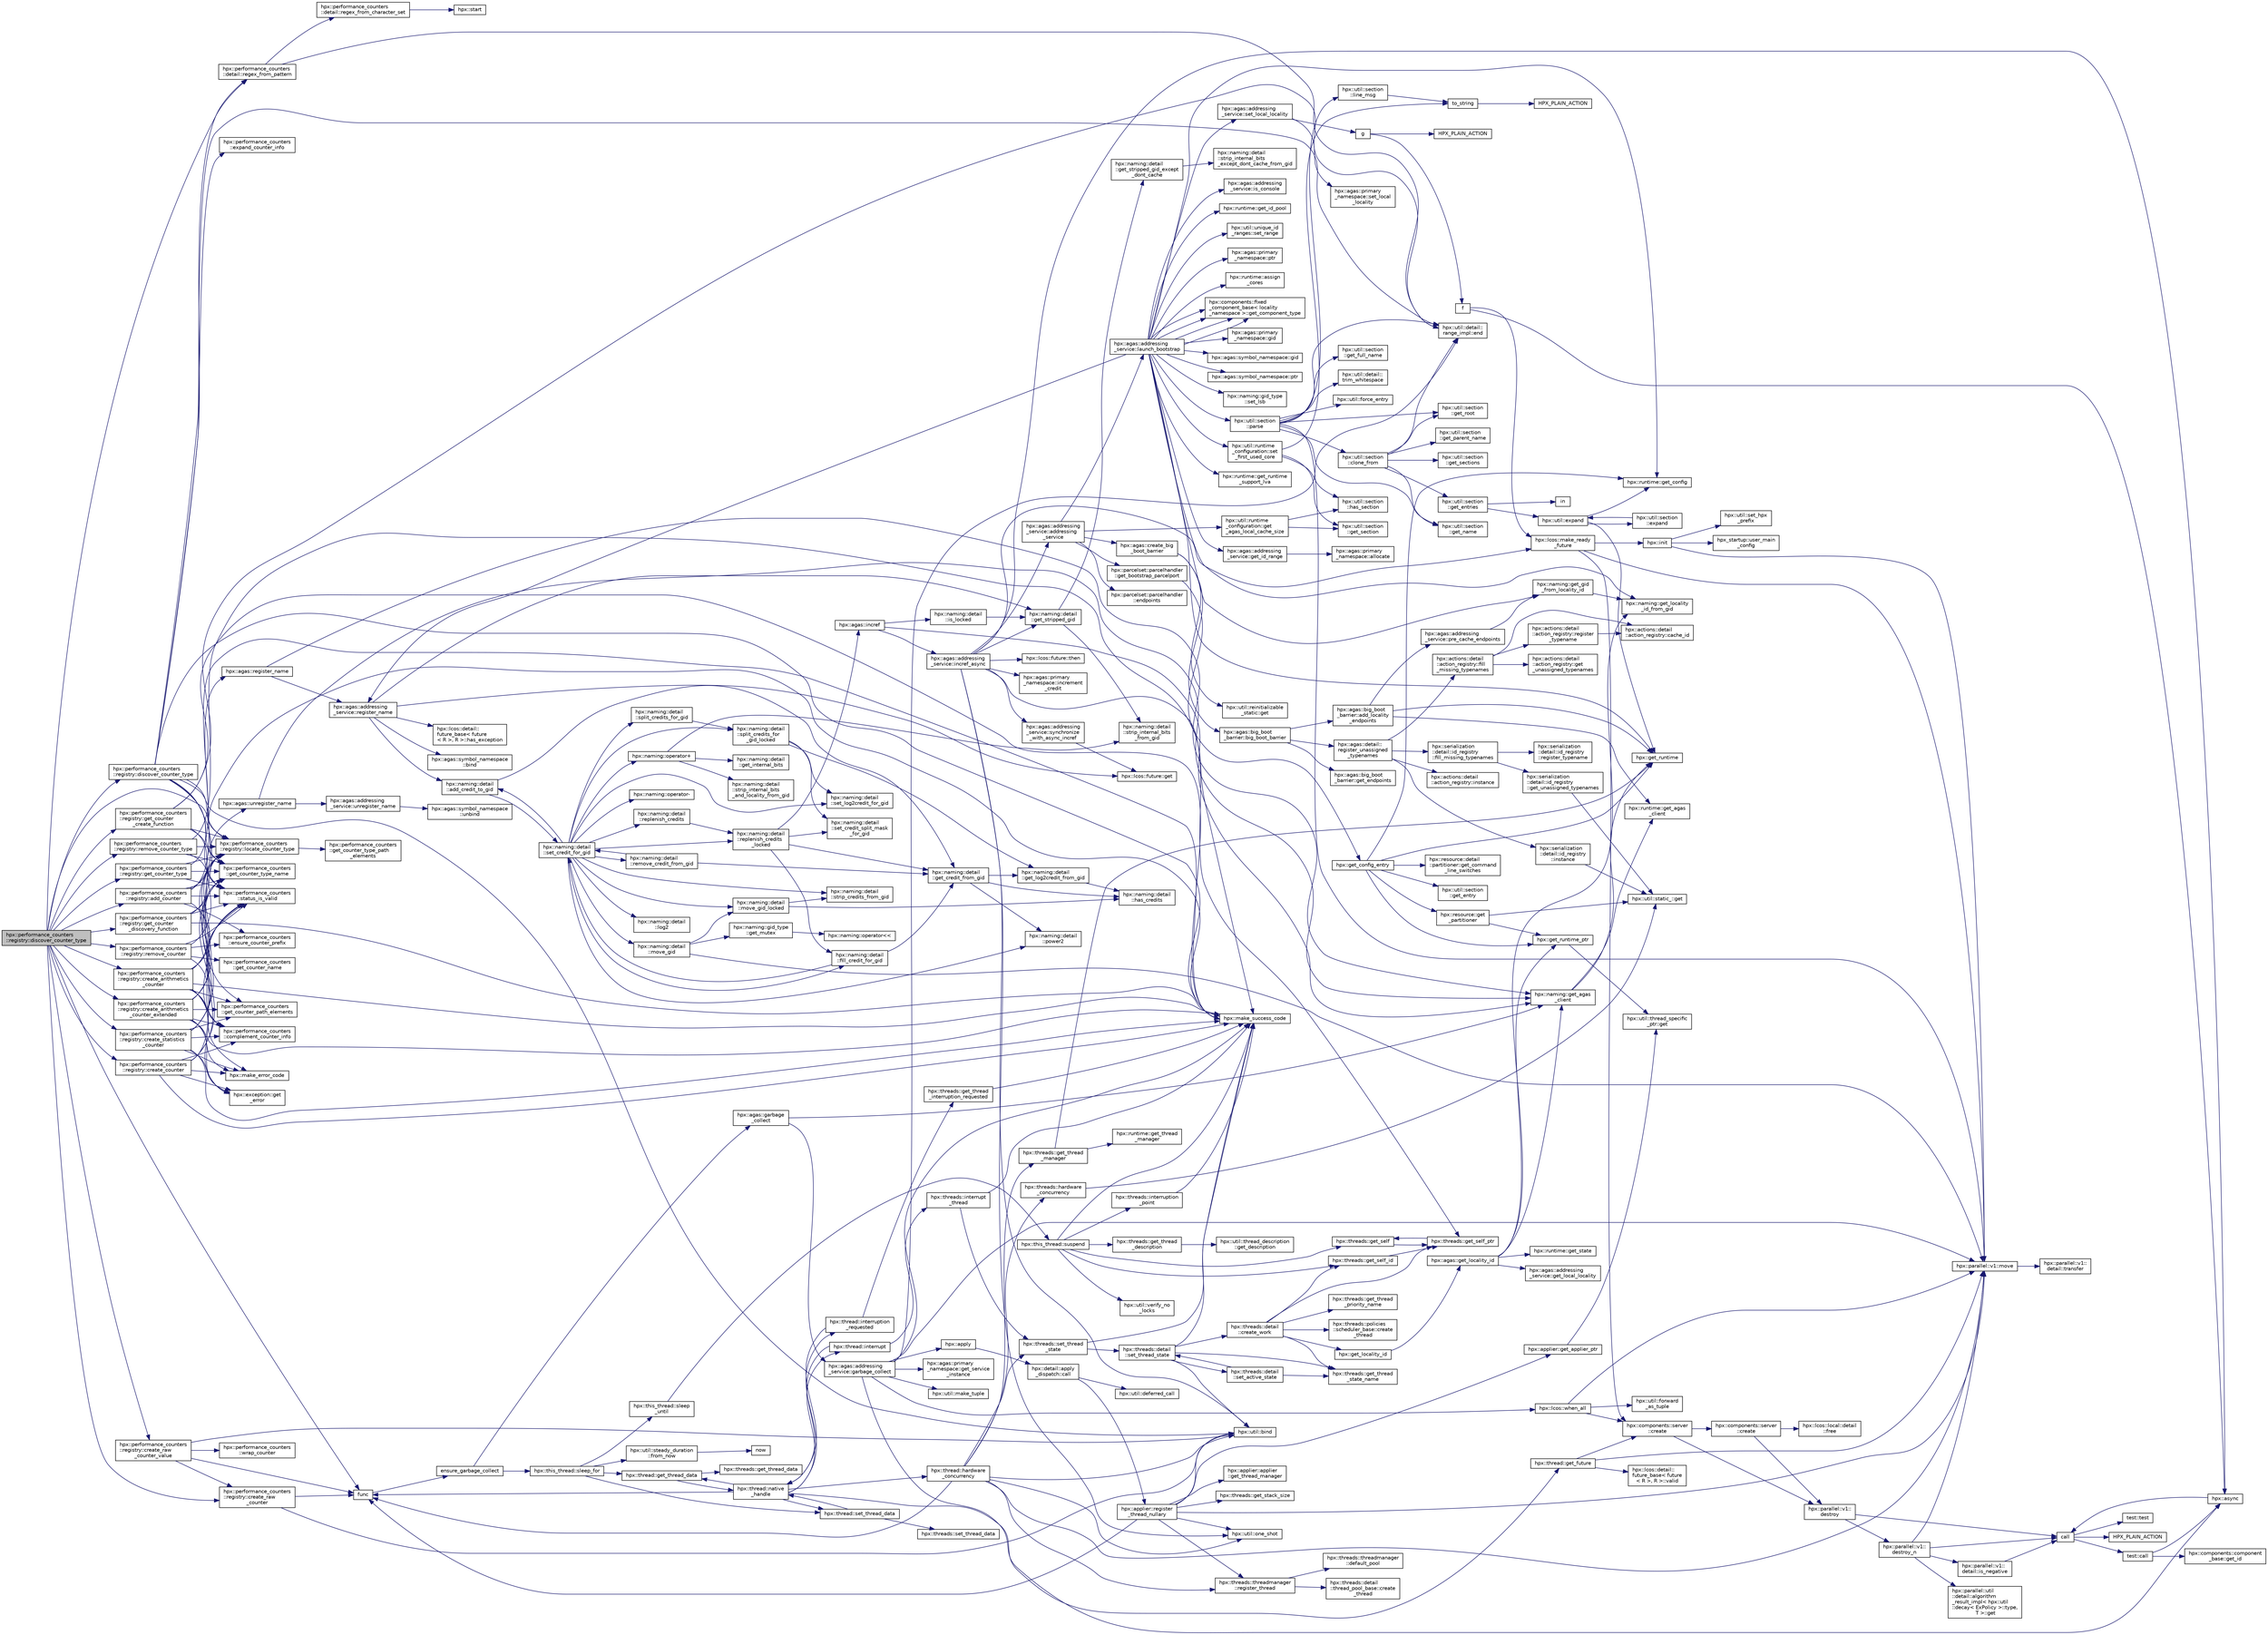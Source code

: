 digraph "hpx::performance_counters::registry::discover_counter_type"
{
  edge [fontname="Helvetica",fontsize="10",labelfontname="Helvetica",labelfontsize="10"];
  node [fontname="Helvetica",fontsize="10",shape=record];
  rankdir="LR";
  Node521 [label="hpx::performance_counters\l::registry::discover_counter_type",height=0.2,width=0.4,color="black", fillcolor="grey75", style="filled", fontcolor="black"];
  Node521 -> Node522 [color="midnightblue",fontsize="10",style="solid",fontname="Helvetica"];
  Node522 [label="hpx::performance_counters\l::registry::discover_counter_type",height=0.2,width=0.4,color="black", fillcolor="white", style="filled",URL="$d2/d02/classhpx_1_1performance__counters_1_1registry.html#ac5d5529492185cf592a5ba9ca68c8a3f",tooltip="Call the supplied function for the given registered counter type. "];
  Node522 -> Node523 [color="midnightblue",fontsize="10",style="solid",fontname="Helvetica"];
  Node523 [label="hpx::performance_counters\l::get_counter_type_name",height=0.2,width=0.4,color="black", fillcolor="white", style="filled",URL="$d0/d36/namespacehpx_1_1performance__counters.html#afaa6f73101dfefe157a14aace0fed711",tooltip="Return the readable name of a given counter type. "];
  Node522 -> Node524 [color="midnightblue",fontsize="10",style="solid",fontname="Helvetica"];
  Node524 [label="hpx::performance_counters\l::status_is_valid",height=0.2,width=0.4,color="black", fillcolor="white", style="filled",URL="$d0/d36/namespacehpx_1_1performance__counters.html#a02f879175b5bb99013a8c79f66e57213"];
  Node522 -> Node525 [color="midnightblue",fontsize="10",style="solid",fontname="Helvetica"];
  Node525 [label="hpx::performance_counters\l::registry::locate_counter_type",height=0.2,width=0.4,color="black", fillcolor="white", style="filled",URL="$d2/d02/classhpx_1_1performance__counters_1_1registry.html#a295ca66d734c3f5b8e499f780f4223b7"];
  Node525 -> Node526 [color="midnightblue",fontsize="10",style="solid",fontname="Helvetica"];
  Node526 [label="hpx::performance_counters\l::get_counter_type_path\l_elements",height=0.2,width=0.4,color="black", fillcolor="white", style="filled",URL="$d0/d36/namespacehpx_1_1performance__counters.html#a02484881ca812cb4266f73acd18e0897",tooltip="Fill the given counter_type_path_elements instance from the given full name of a counter type..."];
  Node522 -> Node527 [color="midnightblue",fontsize="10",style="solid",fontname="Helvetica"];
  Node527 [label="hpx::util::detail::\lrange_impl::end",height=0.2,width=0.4,color="black", fillcolor="white", style="filled",URL="$d4/d4a/namespacehpx_1_1util_1_1detail_1_1range__impl.html#afb2ea48b0902f52ee4d8b764807b4316"];
  Node522 -> Node528 [color="midnightblue",fontsize="10",style="solid",fontname="Helvetica"];
  Node528 [label="hpx::util::bind",height=0.2,width=0.4,color="black", fillcolor="white", style="filled",URL="$df/dad/namespacehpx_1_1util.html#ad844caedf82a0173d6909d910c3e48c6"];
  Node522 -> Node529 [color="midnightblue",fontsize="10",style="solid",fontname="Helvetica"];
  Node529 [label="hpx::performance_counters\l::expand_counter_info",height=0.2,width=0.4,color="black", fillcolor="white", style="filled",URL="$d0/d36/namespacehpx_1_1performance__counters.html#ae50caac22fdd2584612c86b698797e69",tooltip="call the supplied function will all expanded versions of the supplied counter info. "];
  Node522 -> Node530 [color="midnightblue",fontsize="10",style="solid",fontname="Helvetica"];
  Node530 [label="hpx::performance_counters\l::detail::regex_from_pattern",height=0.2,width=0.4,color="black", fillcolor="white", style="filled",URL="$d0/df8/namespacehpx_1_1performance__counters_1_1detail.html#ab6413c4f17884bc8d3c30b52e7f0ca63"];
  Node530 -> Node527 [color="midnightblue",fontsize="10",style="solid",fontname="Helvetica"];
  Node530 -> Node531 [color="midnightblue",fontsize="10",style="solid",fontname="Helvetica"];
  Node531 [label="hpx::performance_counters\l::detail::regex_from_character_set",height=0.2,width=0.4,color="black", fillcolor="white", style="filled",URL="$d0/df8/namespacehpx_1_1performance__counters_1_1detail.html#ac305c0b7328b67a6ccaf4fe7b0ad33e7"];
  Node531 -> Node532 [color="midnightblue",fontsize="10",style="solid",fontname="Helvetica"];
  Node532 [label="hpx::start",height=0.2,width=0.4,color="black", fillcolor="white", style="filled",URL="$d8/d83/namespacehpx.html#a7e832bd3c4af93a4619dbe97a5b1c3d2",tooltip="Main non-blocking entry point for launching the HPX runtime system. "];
  Node522 -> Node533 [color="midnightblue",fontsize="10",style="solid",fontname="Helvetica"];
  Node533 [label="hpx::performance_counters\l::get_counter_path_elements",height=0.2,width=0.4,color="black", fillcolor="white", style="filled",URL="$d0/d36/namespacehpx_1_1performance__counters.html#a20efd215ad44c2a1d6bf36731b07094c",tooltip="Fill the given counter_path_elements instance from the given full name of a counter. "];
  Node522 -> Node534 [color="midnightblue",fontsize="10",style="solid",fontname="Helvetica"];
  Node534 [label="hpx::make_success_code",height=0.2,width=0.4,color="black", fillcolor="white", style="filled",URL="$d8/d83/namespacehpx.html#a0e8512a8f49e2a6c8185061181419d8f",tooltip="Returns error_code(hpx::success, \"success\", mode). "];
  Node521 -> Node535 [color="midnightblue",fontsize="10",style="solid",fontname="Helvetica"];
  Node535 [label="hpx::performance_counters\l::registry::get_counter\l_create_function",height=0.2,width=0.4,color="black", fillcolor="white", style="filled",URL="$d2/d02/classhpx_1_1performance__counters_1_1registry.html#a4d8d50d3af2a462e7c84101b60932981",tooltip="Retrieve the counter creation function which is associated with a given counter type. "];
  Node535 -> Node523 [color="midnightblue",fontsize="10",style="solid",fontname="Helvetica"];
  Node535 -> Node524 [color="midnightblue",fontsize="10",style="solid",fontname="Helvetica"];
  Node535 -> Node525 [color="midnightblue",fontsize="10",style="solid",fontname="Helvetica"];
  Node535 -> Node527 [color="midnightblue",fontsize="10",style="solid",fontname="Helvetica"];
  Node535 -> Node534 [color="midnightblue",fontsize="10",style="solid",fontname="Helvetica"];
  Node521 -> Node536 [color="midnightblue",fontsize="10",style="solid",fontname="Helvetica"];
  Node536 [label="hpx::performance_counters\l::registry::get_counter\l_discovery_function",height=0.2,width=0.4,color="black", fillcolor="white", style="filled",URL="$d2/d02/classhpx_1_1performance__counters_1_1registry.html#a92c6db9589d050d44df4e9b3a6798df6",tooltip="Retrieve the counter discovery function which is associated with a given counter type. "];
  Node536 -> Node523 [color="midnightblue",fontsize="10",style="solid",fontname="Helvetica"];
  Node536 -> Node524 [color="midnightblue",fontsize="10",style="solid",fontname="Helvetica"];
  Node536 -> Node525 [color="midnightblue",fontsize="10",style="solid",fontname="Helvetica"];
  Node536 -> Node534 [color="midnightblue",fontsize="10",style="solid",fontname="Helvetica"];
  Node521 -> Node537 [color="midnightblue",fontsize="10",style="solid",fontname="Helvetica"];
  Node537 [label="func",height=0.2,width=0.4,color="black", fillcolor="white", style="filled",URL="$d8/dfd/id__type__ref__counting__1032_8cpp.html#ab811b86ea5107ffb3351fcaa29d2c652"];
  Node537 -> Node538 [color="midnightblue",fontsize="10",style="solid",fontname="Helvetica"];
  Node538 [label="ensure_garbage_collect",height=0.2,width=0.4,color="black", fillcolor="white", style="filled",URL="$d8/dfd/id__type__ref__counting__1032_8cpp.html#a5264b94bf7c262ac0e521fb290d476d5"];
  Node538 -> Node539 [color="midnightblue",fontsize="10",style="solid",fontname="Helvetica"];
  Node539 [label="hpx::this_thread::sleep_for",height=0.2,width=0.4,color="black", fillcolor="white", style="filled",URL="$d9/d52/namespacehpx_1_1this__thread.html#afc042a5a5fa52eef2d1d177a343435cf"];
  Node539 -> Node540 [color="midnightblue",fontsize="10",style="solid",fontname="Helvetica"];
  Node540 [label="hpx::this_thread::sleep\l_until",height=0.2,width=0.4,color="black", fillcolor="white", style="filled",URL="$d9/d52/namespacehpx_1_1this__thread.html#ae12a853980115b23ff0ab8ca06622658"];
  Node540 -> Node541 [color="midnightblue",fontsize="10",style="solid",fontname="Helvetica"];
  Node541 [label="hpx::this_thread::suspend",height=0.2,width=0.4,color="black", fillcolor="white", style="filled",URL="$d9/d52/namespacehpx_1_1this__thread.html#aca220026fb3014c0881d129fe31c0073"];
  Node541 -> Node542 [color="midnightblue",fontsize="10",style="solid",fontname="Helvetica"];
  Node542 [label="hpx::threads::get_self",height=0.2,width=0.4,color="black", fillcolor="white", style="filled",URL="$d7/d28/namespacehpx_1_1threads.html#a07daf4d6d29233f20d66d41ab7b5b8e8"];
  Node542 -> Node543 [color="midnightblue",fontsize="10",style="solid",fontname="Helvetica"];
  Node543 [label="hpx::threads::get_self_ptr",height=0.2,width=0.4,color="black", fillcolor="white", style="filled",URL="$d7/d28/namespacehpx_1_1threads.html#a22877ae347ad884cde3a51397dad6c53"];
  Node543 -> Node542 [color="midnightblue",fontsize="10",style="solid",fontname="Helvetica"];
  Node541 -> Node544 [color="midnightblue",fontsize="10",style="solid",fontname="Helvetica"];
  Node544 [label="hpx::threads::get_self_id",height=0.2,width=0.4,color="black", fillcolor="white", style="filled",URL="$d7/d28/namespacehpx_1_1threads.html#afafe0f900b9fac3d4ed3c747625c1cfe"];
  Node544 -> Node543 [color="midnightblue",fontsize="10",style="solid",fontname="Helvetica"];
  Node541 -> Node545 [color="midnightblue",fontsize="10",style="solid",fontname="Helvetica"];
  Node545 [label="hpx::threads::interruption\l_point",height=0.2,width=0.4,color="black", fillcolor="white", style="filled",URL="$d7/d28/namespacehpx_1_1threads.html#ada6ec56a12b050707311d8c628089059"];
  Node545 -> Node534 [color="midnightblue",fontsize="10",style="solid",fontname="Helvetica"];
  Node541 -> Node546 [color="midnightblue",fontsize="10",style="solid",fontname="Helvetica"];
  Node546 [label="hpx::util::verify_no\l_locks",height=0.2,width=0.4,color="black", fillcolor="white", style="filled",URL="$df/dad/namespacehpx_1_1util.html#ae0e1837ee6f09b79b26c2e788d2e9fc9"];
  Node541 -> Node547 [color="midnightblue",fontsize="10",style="solid",fontname="Helvetica"];
  Node547 [label="hpx::threads::get_thread\l_description",height=0.2,width=0.4,color="black", fillcolor="white", style="filled",URL="$d7/d28/namespacehpx_1_1threads.html#a42fc18a7a680f4e8bc633a4b4c956701"];
  Node547 -> Node548 [color="midnightblue",fontsize="10",style="solid",fontname="Helvetica"];
  Node548 [label="hpx::util::thread_description\l::get_description",height=0.2,width=0.4,color="black", fillcolor="white", style="filled",URL="$df/d9e/structhpx_1_1util_1_1thread__description.html#a8c834e14eca6eb228188022577f9f952"];
  Node541 -> Node534 [color="midnightblue",fontsize="10",style="solid",fontname="Helvetica"];
  Node539 -> Node549 [color="midnightblue",fontsize="10",style="solid",fontname="Helvetica"];
  Node549 [label="hpx::util::steady_duration\l::from_now",height=0.2,width=0.4,color="black", fillcolor="white", style="filled",URL="$d9/d4f/classhpx_1_1util_1_1steady__duration.html#a0132206d767cd0f7395507b40111a153"];
  Node549 -> Node550 [color="midnightblue",fontsize="10",style="solid",fontname="Helvetica"];
  Node550 [label="now",height=0.2,width=0.4,color="black", fillcolor="white", style="filled",URL="$de/db3/1d__stencil__1__omp_8cpp.html#a89e9667753dccfac455bd37a7a3a7b16"];
  Node539 -> Node551 [color="midnightblue",fontsize="10",style="solid",fontname="Helvetica"];
  Node551 [label="hpx::thread::get_thread_data",height=0.2,width=0.4,color="black", fillcolor="white", style="filled",URL="$de/d9b/classhpx_1_1thread.html#a4535ef82cec3b953d2c941d20e3e3904"];
  Node551 -> Node552 [color="midnightblue",fontsize="10",style="solid",fontname="Helvetica"];
  Node552 [label="hpx::threads::get_thread_data",height=0.2,width=0.4,color="black", fillcolor="white", style="filled",URL="$d7/d28/namespacehpx_1_1threads.html#a8737931ff6303807225f735b2b384ae4"];
  Node551 -> Node553 [color="midnightblue",fontsize="10",style="solid",fontname="Helvetica"];
  Node553 [label="hpx::thread::native\l_handle",height=0.2,width=0.4,color="black", fillcolor="white", style="filled",URL="$de/d9b/classhpx_1_1thread.html#acf48190d264ab64c1c4ec99d0b421b5a"];
  Node553 -> Node554 [color="midnightblue",fontsize="10",style="solid",fontname="Helvetica"];
  Node554 [label="hpx::thread::hardware\l_concurrency",height=0.2,width=0.4,color="black", fillcolor="white", style="filled",URL="$de/d9b/classhpx_1_1thread.html#a8e4fff210e02485ba493bc3a2a956c03"];
  Node554 -> Node555 [color="midnightblue",fontsize="10",style="solid",fontname="Helvetica"];
  Node555 [label="hpx::threads::hardware\l_concurrency",height=0.2,width=0.4,color="black", fillcolor="white", style="filled",URL="$d7/d28/namespacehpx_1_1threads.html#aa8752a235478d2ad7b5ac467b63ab527"];
  Node555 -> Node556 [color="midnightblue",fontsize="10",style="solid",fontname="Helvetica"];
  Node556 [label="hpx::util::static_::get",height=0.2,width=0.4,color="black", fillcolor="white", style="filled",URL="$d3/dbb/structhpx_1_1util_1_1static__.html#a2967c633948a3bf17a3b5405ef5a8318"];
  Node554 -> Node537 [color="midnightblue",fontsize="10",style="solid",fontname="Helvetica"];
  Node554 -> Node528 [color="midnightblue",fontsize="10",style="solid",fontname="Helvetica"];
  Node554 -> Node557 [color="midnightblue",fontsize="10",style="solid",fontname="Helvetica"];
  Node557 [label="hpx::util::one_shot",height=0.2,width=0.4,color="black", fillcolor="white", style="filled",URL="$df/dad/namespacehpx_1_1util.html#a273e61be42a72415291e0ec0a4f28c7a"];
  Node554 -> Node558 [color="midnightblue",fontsize="10",style="solid",fontname="Helvetica"];
  Node558 [label="hpx::parallel::v1::move",height=0.2,width=0.4,color="black", fillcolor="white", style="filled",URL="$db/db9/namespacehpx_1_1parallel_1_1v1.html#aa7c4ede081ce786c9d1eb1adff495cfc"];
  Node558 -> Node559 [color="midnightblue",fontsize="10",style="solid",fontname="Helvetica"];
  Node559 [label="hpx::parallel::v1::\ldetail::transfer",height=0.2,width=0.4,color="black", fillcolor="white", style="filled",URL="$d2/ddd/namespacehpx_1_1parallel_1_1v1_1_1detail.html#ab1b56a05e1885ca7cc7ffa1804dd2f3c"];
  Node554 -> Node560 [color="midnightblue",fontsize="10",style="solid",fontname="Helvetica"];
  Node560 [label="hpx::threads::get_thread\l_manager",height=0.2,width=0.4,color="black", fillcolor="white", style="filled",URL="$d7/d28/namespacehpx_1_1threads.html#a076973c3a53beadde7d967e22c4f6cce"];
  Node560 -> Node561 [color="midnightblue",fontsize="10",style="solid",fontname="Helvetica"];
  Node561 [label="hpx::get_runtime",height=0.2,width=0.4,color="black", fillcolor="white", style="filled",URL="$d8/d83/namespacehpx.html#aef902cc6c7dd3b9fbadf34d1e850a070"];
  Node560 -> Node562 [color="midnightblue",fontsize="10",style="solid",fontname="Helvetica"];
  Node562 [label="hpx::runtime::get_thread\l_manager",height=0.2,width=0.4,color="black", fillcolor="white", style="filled",URL="$d0/d7b/classhpx_1_1runtime.html#a865b12d57fcd44a8d3dda3e35414f563"];
  Node554 -> Node563 [color="midnightblue",fontsize="10",style="solid",fontname="Helvetica"];
  Node563 [label="hpx::threads::threadmanager\l::register_thread",height=0.2,width=0.4,color="black", fillcolor="white", style="filled",URL="$d5/daa/classhpx_1_1threads_1_1threadmanager.html#a7f79c7578e08a60ca45eb276ce8133d8"];
  Node563 -> Node564 [color="midnightblue",fontsize="10",style="solid",fontname="Helvetica"];
  Node564 [label="hpx::threads::threadmanager\l::default_pool",height=0.2,width=0.4,color="black", fillcolor="white", style="filled",URL="$d5/daa/classhpx_1_1threads_1_1threadmanager.html#a851f067d03b5dd1c5e6a9a6a841e05df"];
  Node563 -> Node565 [color="midnightblue",fontsize="10",style="solid",fontname="Helvetica"];
  Node565 [label="hpx::threads::detail\l::thread_pool_base::create\l_thread",height=0.2,width=0.4,color="black", fillcolor="white", style="filled",URL="$de/dae/classhpx_1_1threads_1_1detail_1_1thread__pool__base.html#ad35d3779eef6f4528e62a26d71b34b34"];
  Node554 -> Node566 [color="midnightblue",fontsize="10",style="solid",fontname="Helvetica"];
  Node566 [label="hpx::threads::set_thread\l_state",height=0.2,width=0.4,color="black", fillcolor="white", style="filled",URL="$d7/d28/namespacehpx_1_1threads.html#ac0690ad16ad778bcc79dcd727cc33025",tooltip="Set the thread state of the thread referenced by the thread_id id. "];
  Node566 -> Node534 [color="midnightblue",fontsize="10",style="solid",fontname="Helvetica"];
  Node566 -> Node567 [color="midnightblue",fontsize="10",style="solid",fontname="Helvetica"];
  Node567 [label="hpx::threads::detail\l::set_thread_state",height=0.2,width=0.4,color="black", fillcolor="white", style="filled",URL="$d2/dd1/namespacehpx_1_1threads_1_1detail.html#af85ddc854c4a149bf1738eb1b111b9ab"];
  Node567 -> Node568 [color="midnightblue",fontsize="10",style="solid",fontname="Helvetica"];
  Node568 [label="hpx::threads::get_thread\l_state_name",height=0.2,width=0.4,color="black", fillcolor="white", style="filled",URL="$d7/d28/namespacehpx_1_1threads.html#a26f91ea8d2195f165c033241c5cd11db"];
  Node567 -> Node534 [color="midnightblue",fontsize="10",style="solid",fontname="Helvetica"];
  Node567 -> Node528 [color="midnightblue",fontsize="10",style="solid",fontname="Helvetica"];
  Node567 -> Node569 [color="midnightblue",fontsize="10",style="solid",fontname="Helvetica"];
  Node569 [label="hpx::threads::detail\l::set_active_state",height=0.2,width=0.4,color="black", fillcolor="white", style="filled",URL="$d2/dd1/namespacehpx_1_1threads_1_1detail.html#a45884a5bf04ad66a4f259231a3947e76"];
  Node569 -> Node568 [color="midnightblue",fontsize="10",style="solid",fontname="Helvetica"];
  Node569 -> Node567 [color="midnightblue",fontsize="10",style="solid",fontname="Helvetica"];
  Node567 -> Node570 [color="midnightblue",fontsize="10",style="solid",fontname="Helvetica"];
  Node570 [label="hpx::threads::detail\l::create_work",height=0.2,width=0.4,color="black", fillcolor="white", style="filled",URL="$d2/dd1/namespacehpx_1_1threads_1_1detail.html#ae22384a3c1b1a1940032fad068fb54b1"];
  Node570 -> Node568 [color="midnightblue",fontsize="10",style="solid",fontname="Helvetica"];
  Node570 -> Node571 [color="midnightblue",fontsize="10",style="solid",fontname="Helvetica"];
  Node571 [label="hpx::threads::get_thread\l_priority_name",height=0.2,width=0.4,color="black", fillcolor="white", style="filled",URL="$d7/d28/namespacehpx_1_1threads.html#a9c6b2fec0c1cf5b06ff83ce756ca6d42"];
  Node570 -> Node543 [color="midnightblue",fontsize="10",style="solid",fontname="Helvetica"];
  Node570 -> Node544 [color="midnightblue",fontsize="10",style="solid",fontname="Helvetica"];
  Node570 -> Node572 [color="midnightblue",fontsize="10",style="solid",fontname="Helvetica"];
  Node572 [label="hpx::get_locality_id",height=0.2,width=0.4,color="black", fillcolor="white", style="filled",URL="$d8/d83/namespacehpx.html#a158d7c54a657bb364c1704033010697b",tooltip="Return the number of the locality this function is being called from. "];
  Node572 -> Node573 [color="midnightblue",fontsize="10",style="solid",fontname="Helvetica"];
  Node573 [label="hpx::agas::get_locality_id",height=0.2,width=0.4,color="black", fillcolor="white", style="filled",URL="$dc/d54/namespacehpx_1_1agas.html#a491cc2ddecdf0f1a9129900caa6a4d3e"];
  Node573 -> Node574 [color="midnightblue",fontsize="10",style="solid",fontname="Helvetica"];
  Node574 [label="hpx::get_runtime_ptr",height=0.2,width=0.4,color="black", fillcolor="white", style="filled",URL="$d8/d83/namespacehpx.html#af29daf2bb3e01b4d6495a1742b6cce64"];
  Node574 -> Node575 [color="midnightblue",fontsize="10",style="solid",fontname="Helvetica"];
  Node575 [label="hpx::util::thread_specific\l_ptr::get",height=0.2,width=0.4,color="black", fillcolor="white", style="filled",URL="$d4/d4c/structhpx_1_1util_1_1thread__specific__ptr.html#a3b27d8520710478aa41d1f74206bdba9"];
  Node573 -> Node576 [color="midnightblue",fontsize="10",style="solid",fontname="Helvetica"];
  Node576 [label="hpx::runtime::get_state",height=0.2,width=0.4,color="black", fillcolor="white", style="filled",URL="$d0/d7b/classhpx_1_1runtime.html#ab405f80e060dac95d624520f38b0524c"];
  Node573 -> Node577 [color="midnightblue",fontsize="10",style="solid",fontname="Helvetica"];
  Node577 [label="hpx::naming::get_agas\l_client",height=0.2,width=0.4,color="black", fillcolor="white", style="filled",URL="$d4/dc9/namespacehpx_1_1naming.html#a0408fffd5d34b620712a801b0ae3b032"];
  Node577 -> Node561 [color="midnightblue",fontsize="10",style="solid",fontname="Helvetica"];
  Node577 -> Node578 [color="midnightblue",fontsize="10",style="solid",fontname="Helvetica"];
  Node578 [label="hpx::runtime::get_agas\l_client",height=0.2,width=0.4,color="black", fillcolor="white", style="filled",URL="$d0/d7b/classhpx_1_1runtime.html#aeb5dddd30d6b9861669af8ad44d1a96a"];
  Node573 -> Node579 [color="midnightblue",fontsize="10",style="solid",fontname="Helvetica"];
  Node579 [label="hpx::agas::addressing\l_service::get_local_locality",height=0.2,width=0.4,color="black", fillcolor="white", style="filled",URL="$db/d58/structhpx_1_1agas_1_1addressing__service.html#ab52c19a37c2a7a006c6c15f90ad0539c"];
  Node573 -> Node580 [color="midnightblue",fontsize="10",style="solid",fontname="Helvetica"];
  Node580 [label="hpx::naming::get_locality\l_id_from_gid",height=0.2,width=0.4,color="black", fillcolor="white", style="filled",URL="$d4/dc9/namespacehpx_1_1naming.html#a7fd43037784560bd04fda9b49e33529f"];
  Node570 -> Node581 [color="midnightblue",fontsize="10",style="solid",fontname="Helvetica"];
  Node581 [label="hpx::threads::policies\l::scheduler_base::create\l_thread",height=0.2,width=0.4,color="black", fillcolor="white", style="filled",URL="$dd/d7e/structhpx_1_1threads_1_1policies_1_1scheduler__base.html#ad3b05cd7f363cc8e8410ce368c3794e0"];
  Node553 -> Node582 [color="midnightblue",fontsize="10",style="solid",fontname="Helvetica"];
  Node582 [label="hpx::thread::interrupt",height=0.2,width=0.4,color="black", fillcolor="white", style="filled",URL="$de/d9b/classhpx_1_1thread.html#ac34d0d033aa743c476a79dbc2e1a8a39"];
  Node582 -> Node583 [color="midnightblue",fontsize="10",style="solid",fontname="Helvetica"];
  Node583 [label="hpx::threads::interrupt\l_thread",height=0.2,width=0.4,color="black", fillcolor="white", style="filled",URL="$d7/d28/namespacehpx_1_1threads.html#a6bdda1a2aab61b9b13d274b5155d7e73"];
  Node583 -> Node534 [color="midnightblue",fontsize="10",style="solid",fontname="Helvetica"];
  Node583 -> Node566 [color="midnightblue",fontsize="10",style="solid",fontname="Helvetica"];
  Node582 -> Node553 [color="midnightblue",fontsize="10",style="solid",fontname="Helvetica"];
  Node553 -> Node584 [color="midnightblue",fontsize="10",style="solid",fontname="Helvetica"];
  Node584 [label="hpx::thread::interruption\l_requested",height=0.2,width=0.4,color="black", fillcolor="white", style="filled",URL="$de/d9b/classhpx_1_1thread.html#a33276bb4c20bbb0b1978944e18ef71b8"];
  Node584 -> Node585 [color="midnightblue",fontsize="10",style="solid",fontname="Helvetica"];
  Node585 [label="hpx::threads::get_thread\l_interruption_requested",height=0.2,width=0.4,color="black", fillcolor="white", style="filled",URL="$d7/d28/namespacehpx_1_1threads.html#ae64a7fdb8b5c8bac7be0c8282672a03b"];
  Node585 -> Node534 [color="midnightblue",fontsize="10",style="solid",fontname="Helvetica"];
  Node584 -> Node553 [color="midnightblue",fontsize="10",style="solid",fontname="Helvetica"];
  Node553 -> Node586 [color="midnightblue",fontsize="10",style="solid",fontname="Helvetica"];
  Node586 [label="hpx::thread::get_future",height=0.2,width=0.4,color="black", fillcolor="white", style="filled",URL="$de/d9b/classhpx_1_1thread.html#a87fdb0d8da826366fc190ed224900a64"];
  Node586 -> Node587 [color="midnightblue",fontsize="10",style="solid",fontname="Helvetica"];
  Node587 [label="hpx::lcos::detail::\lfuture_base\< future\l\< R \>, R \>::valid",height=0.2,width=0.4,color="black", fillcolor="white", style="filled",URL="$d5/dd7/classhpx_1_1lcos_1_1detail_1_1future__base.html#aaf7beb7374815614363033bd96573e75"];
  Node586 -> Node588 [color="midnightblue",fontsize="10",style="solid",fontname="Helvetica"];
  Node588 [label="hpx::components::server\l::create",height=0.2,width=0.4,color="black", fillcolor="white", style="filled",URL="$d2/da2/namespacehpx_1_1components_1_1server.html#ac776c89f3d68ceb910e8cee9fa937ab4",tooltip="Create arrays of components using their default constructor. "];
  Node588 -> Node589 [color="midnightblue",fontsize="10",style="solid",fontname="Helvetica"];
  Node589 [label="hpx::components::server\l::create",height=0.2,width=0.4,color="black", fillcolor="white", style="filled",URL="$d2/da2/namespacehpx_1_1components_1_1server.html#a77d26de181c97b444565e230577981bd"];
  Node589 -> Node590 [color="midnightblue",fontsize="10",style="solid",fontname="Helvetica"];
  Node590 [label="hpx::lcos::local::detail\l::free",height=0.2,width=0.4,color="black", fillcolor="white", style="filled",URL="$d4/dcb/namespacehpx_1_1lcos_1_1local_1_1detail.html#a55a940f019734e9bb045dc123cd80e48"];
  Node589 -> Node591 [color="midnightblue",fontsize="10",style="solid",fontname="Helvetica"];
  Node591 [label="hpx::parallel::v1::\ldestroy",height=0.2,width=0.4,color="black", fillcolor="white", style="filled",URL="$db/db9/namespacehpx_1_1parallel_1_1v1.html#acf303558375048e8a7cc9a2c2e09477f"];
  Node591 -> Node592 [color="midnightblue",fontsize="10",style="solid",fontname="Helvetica"];
  Node592 [label="call",height=0.2,width=0.4,color="black", fillcolor="white", style="filled",URL="$d2/d67/promise__1620_8cpp.html#a58357f0b82bc761e1d0b9091ed563a70"];
  Node592 -> Node593 [color="midnightblue",fontsize="10",style="solid",fontname="Helvetica"];
  Node593 [label="test::test",height=0.2,width=0.4,color="black", fillcolor="white", style="filled",URL="$d8/d89/structtest.html#ab42d5ece712d716b04cb3f686f297a26"];
  Node592 -> Node594 [color="midnightblue",fontsize="10",style="solid",fontname="Helvetica"];
  Node594 [label="HPX_PLAIN_ACTION",height=0.2,width=0.4,color="black", fillcolor="white", style="filled",URL="$d2/d67/promise__1620_8cpp.html#ab96aab827a4b1fcaf66cfe0ba83fef23"];
  Node592 -> Node595 [color="midnightblue",fontsize="10",style="solid",fontname="Helvetica"];
  Node595 [label="test::call",height=0.2,width=0.4,color="black", fillcolor="white", style="filled",URL="$d8/d89/structtest.html#aeb29e7ed6518b9426ccf1344c52620ae"];
  Node595 -> Node596 [color="midnightblue",fontsize="10",style="solid",fontname="Helvetica"];
  Node596 [label="hpx::async",height=0.2,width=0.4,color="black", fillcolor="white", style="filled",URL="$d8/d83/namespacehpx.html#acb7d8e37b73b823956ce144f9a57eaa4"];
  Node596 -> Node592 [color="midnightblue",fontsize="10",style="solid",fontname="Helvetica"];
  Node595 -> Node597 [color="midnightblue",fontsize="10",style="solid",fontname="Helvetica"];
  Node597 [label="hpx::components::component\l_base::get_id",height=0.2,width=0.4,color="black", fillcolor="white", style="filled",URL="$d2/de6/classhpx_1_1components_1_1component__base.html#a4c8fd93514039bdf01c48d66d82b19cd"];
  Node591 -> Node598 [color="midnightblue",fontsize="10",style="solid",fontname="Helvetica"];
  Node598 [label="hpx::parallel::v1::\ldestroy_n",height=0.2,width=0.4,color="black", fillcolor="white", style="filled",URL="$db/db9/namespacehpx_1_1parallel_1_1v1.html#a71d0691132a300690163f5636bcd5bd3"];
  Node598 -> Node599 [color="midnightblue",fontsize="10",style="solid",fontname="Helvetica"];
  Node599 [label="hpx::parallel::v1::\ldetail::is_negative",height=0.2,width=0.4,color="black", fillcolor="white", style="filled",URL="$d2/ddd/namespacehpx_1_1parallel_1_1v1_1_1detail.html#adf2e40fc4b20ad0fd442ee3118a4d527"];
  Node599 -> Node592 [color="midnightblue",fontsize="10",style="solid",fontname="Helvetica"];
  Node598 -> Node600 [color="midnightblue",fontsize="10",style="solid",fontname="Helvetica"];
  Node600 [label="hpx::parallel::util\l::detail::algorithm\l_result_impl\< hpx::util\l::decay\< ExPolicy \>::type,\l T \>::get",height=0.2,width=0.4,color="black", fillcolor="white", style="filled",URL="$d2/d42/structhpx_1_1parallel_1_1util_1_1detail_1_1algorithm__result__impl.html#ab5b051e8ec74eff5e0e62fd63f5d377e"];
  Node598 -> Node558 [color="midnightblue",fontsize="10",style="solid",fontname="Helvetica"];
  Node598 -> Node592 [color="midnightblue",fontsize="10",style="solid",fontname="Helvetica"];
  Node588 -> Node591 [color="midnightblue",fontsize="10",style="solid",fontname="Helvetica"];
  Node586 -> Node558 [color="midnightblue",fontsize="10",style="solid",fontname="Helvetica"];
  Node553 -> Node551 [color="midnightblue",fontsize="10",style="solid",fontname="Helvetica"];
  Node553 -> Node601 [color="midnightblue",fontsize="10",style="solid",fontname="Helvetica"];
  Node601 [label="hpx::thread::set_thread_data",height=0.2,width=0.4,color="black", fillcolor="white", style="filled",URL="$de/d9b/classhpx_1_1thread.html#a7317a3cf5251f3b33c990449570d4cea"];
  Node601 -> Node602 [color="midnightblue",fontsize="10",style="solid",fontname="Helvetica"];
  Node602 [label="hpx::threads::set_thread_data",height=0.2,width=0.4,color="black", fillcolor="white", style="filled",URL="$d7/d28/namespacehpx_1_1threads.html#a00a625acc149fce3ae38e4340454acf7"];
  Node601 -> Node553 [color="midnightblue",fontsize="10",style="solid",fontname="Helvetica"];
  Node553 -> Node537 [color="midnightblue",fontsize="10",style="solid",fontname="Helvetica"];
  Node539 -> Node601 [color="midnightblue",fontsize="10",style="solid",fontname="Helvetica"];
  Node538 -> Node603 [color="midnightblue",fontsize="10",style="solid",fontname="Helvetica"];
  Node603 [label="hpx::agas::garbage\l_collect",height=0.2,width=0.4,color="black", fillcolor="white", style="filled",URL="$dc/d54/namespacehpx_1_1agas.html#a951337adc4f9bd6df00a50737468e911"];
  Node603 -> Node577 [color="midnightblue",fontsize="10",style="solid",fontname="Helvetica"];
  Node603 -> Node604 [color="midnightblue",fontsize="10",style="solid",fontname="Helvetica"];
  Node604 [label="hpx::agas::addressing\l_service::garbage_collect",height=0.2,width=0.4,color="black", fillcolor="white", style="filled",URL="$db/d58/structhpx_1_1agas_1_1addressing__service.html#a87dcae0eacf6e62d5103ebf516d86f63"];
  Node604 -> Node534 [color="midnightblue",fontsize="10",style="solid",fontname="Helvetica"];
  Node604 -> Node605 [color="midnightblue",fontsize="10",style="solid",fontname="Helvetica"];
  Node605 [label="hpx::agas::primary\l_namespace::get_service\l_instance",height=0.2,width=0.4,color="black", fillcolor="white", style="filled",URL="$d1/d43/structhpx_1_1agas_1_1primary__namespace.html#a7630ff0f30ff8c23b13b4672c5350e2e"];
  Node604 -> Node606 [color="midnightblue",fontsize="10",style="solid",fontname="Helvetica"];
  Node606 [label="hpx::util::make_tuple",height=0.2,width=0.4,color="black", fillcolor="white", style="filled",URL="$df/dad/namespacehpx_1_1util.html#a06fa74211a987d208e013f400a9f5328"];
  Node604 -> Node527 [color="midnightblue",fontsize="10",style="solid",fontname="Helvetica"];
  Node604 -> Node607 [color="midnightblue",fontsize="10",style="solid",fontname="Helvetica"];
  Node607 [label="hpx::apply",height=0.2,width=0.4,color="black", fillcolor="white", style="filled",URL="$d8/d83/namespacehpx.html#aa87762f0db0731d385f3fdfdb25d59fc"];
  Node607 -> Node608 [color="midnightblue",fontsize="10",style="solid",fontname="Helvetica"];
  Node608 [label="hpx::detail::apply\l_dispatch::call",height=0.2,width=0.4,color="black", fillcolor="white", style="filled",URL="$db/de8/structhpx_1_1detail_1_1apply__dispatch.html#a0755fab16d281e74bcff0f8045be9459"];
  Node608 -> Node609 [color="midnightblue",fontsize="10",style="solid",fontname="Helvetica"];
  Node609 [label="hpx::applier::register\l_thread_nullary",height=0.2,width=0.4,color="black", fillcolor="white", style="filled",URL="$d8/dcb/namespacehpx_1_1applier.html#a401cd1145927e58d74d1eb52aaccd936"];
  Node609 -> Node610 [color="midnightblue",fontsize="10",style="solid",fontname="Helvetica"];
  Node610 [label="hpx::applier::get_applier_ptr",height=0.2,width=0.4,color="black", fillcolor="white", style="filled",URL="$d8/dcb/namespacehpx_1_1applier.html#a617483cf2b77ad3a0aa428ade7b35299"];
  Node610 -> Node575 [color="midnightblue",fontsize="10",style="solid",fontname="Helvetica"];
  Node609 -> Node537 [color="midnightblue",fontsize="10",style="solid",fontname="Helvetica"];
  Node609 -> Node528 [color="midnightblue",fontsize="10",style="solid",fontname="Helvetica"];
  Node609 -> Node557 [color="midnightblue",fontsize="10",style="solid",fontname="Helvetica"];
  Node609 -> Node558 [color="midnightblue",fontsize="10",style="solid",fontname="Helvetica"];
  Node609 -> Node611 [color="midnightblue",fontsize="10",style="solid",fontname="Helvetica"];
  Node611 [label="hpx::threads::get_stack_size",height=0.2,width=0.4,color="black", fillcolor="white", style="filled",URL="$d7/d28/namespacehpx_1_1threads.html#af597241b3c2785150be206737ca04aa6",tooltip="The get_stack_size function is part of the thread related API. It. "];
  Node609 -> Node612 [color="midnightblue",fontsize="10",style="solid",fontname="Helvetica"];
  Node612 [label="hpx::applier::applier\l::get_thread_manager",height=0.2,width=0.4,color="black", fillcolor="white", style="filled",URL="$da/dcb/classhpx_1_1applier_1_1applier.html#acc36d583973701e573be39da97bba866",tooltip="Access the thread-manager instance associated with this applier. "];
  Node609 -> Node563 [color="midnightblue",fontsize="10",style="solid",fontname="Helvetica"];
  Node608 -> Node613 [color="midnightblue",fontsize="10",style="solid",fontname="Helvetica"];
  Node613 [label="hpx::util::deferred_call",height=0.2,width=0.4,color="black", fillcolor="white", style="filled",URL="$df/dad/namespacehpx_1_1util.html#acdded623c658a7a3436f7e76bc9d881c"];
  Node604 -> Node558 [color="midnightblue",fontsize="10",style="solid",fontname="Helvetica"];
  Node604 -> Node596 [color="midnightblue",fontsize="10",style="solid",fontname="Helvetica"];
  Node604 -> Node614 [color="midnightblue",fontsize="10",style="solid",fontname="Helvetica"];
  Node614 [label="hpx::lcos::when_all",height=0.2,width=0.4,color="black", fillcolor="white", style="filled",URL="$d2/dc9/namespacehpx_1_1lcos.html#a1a6fb024d8690923fb185d5aee204d54"];
  Node614 -> Node615 [color="midnightblue",fontsize="10",style="solid",fontname="Helvetica"];
  Node615 [label="hpx::util::forward\l_as_tuple",height=0.2,width=0.4,color="black", fillcolor="white", style="filled",URL="$df/dad/namespacehpx_1_1util.html#ab7c31e3f24c3302a4f67b6735a6fa597"];
  Node614 -> Node558 [color="midnightblue",fontsize="10",style="solid",fontname="Helvetica"];
  Node614 -> Node588 [color="midnightblue",fontsize="10",style="solid",fontname="Helvetica"];
  Node521 -> Node616 [color="midnightblue",fontsize="10",style="solid",fontname="Helvetica"];
  Node616 [label="hpx::performance_counters\l::registry::remove_counter_type",height=0.2,width=0.4,color="black", fillcolor="white", style="filled",URL="$d2/d02/classhpx_1_1performance__counters_1_1registry.html#a1faccf0338faded4b6508d5cab2c0d6c",tooltip="Remove an existing counter type from the (local) registry. "];
  Node616 -> Node523 [color="midnightblue",fontsize="10",style="solid",fontname="Helvetica"];
  Node616 -> Node524 [color="midnightblue",fontsize="10",style="solid",fontname="Helvetica"];
  Node616 -> Node525 [color="midnightblue",fontsize="10",style="solid",fontname="Helvetica"];
  Node616 -> Node534 [color="midnightblue",fontsize="10",style="solid",fontname="Helvetica"];
  Node521 -> Node617 [color="midnightblue",fontsize="10",style="solid",fontname="Helvetica"];
  Node617 [label="hpx::performance_counters\l::registry::create_raw\l_counter_value",height=0.2,width=0.4,color="black", fillcolor="white", style="filled",URL="$d2/d02/classhpx_1_1performance__counters_1_1registry.html#ae62a3b3a510612a40cbe50cb59082197",tooltip="Create a new performance counter instance of type raw_counter based on given counter value..."];
  Node617 -> Node537 [color="midnightblue",fontsize="10",style="solid",fontname="Helvetica"];
  Node617 -> Node528 [color="midnightblue",fontsize="10",style="solid",fontname="Helvetica"];
  Node617 -> Node618 [color="midnightblue",fontsize="10",style="solid",fontname="Helvetica"];
  Node618 [label="hpx::performance_counters\l::wrap_counter",height=0.2,width=0.4,color="black", fillcolor="white", style="filled",URL="$d0/d36/namespacehpx_1_1performance__counters.html#a2dad0fd3c10eb008f06e72b78429ad47"];
  Node617 -> Node619 [color="midnightblue",fontsize="10",style="solid",fontname="Helvetica"];
  Node619 [label="hpx::performance_counters\l::registry::create_raw\l_counter",height=0.2,width=0.4,color="black", fillcolor="white", style="filled",URL="$d2/d02/classhpx_1_1performance__counters_1_1registry.html#a14f535ae7f7532ea036c1e1f56cedad2",tooltip="Create a new performance counter instance of type raw_counter based on given function returning the c..."];
  Node619 -> Node537 [color="midnightblue",fontsize="10",style="solid",fontname="Helvetica"];
  Node619 -> Node528 [color="midnightblue",fontsize="10",style="solid",fontname="Helvetica"];
  Node521 -> Node619 [color="midnightblue",fontsize="10",style="solid",fontname="Helvetica"];
  Node521 -> Node620 [color="midnightblue",fontsize="10",style="solid",fontname="Helvetica"];
  Node620 [label="hpx::performance_counters\l::registry::create_counter",height=0.2,width=0.4,color="black", fillcolor="white", style="filled",URL="$d2/d02/classhpx_1_1performance__counters_1_1registry.html#a4a7346b1b71cb286f400372e3f6ed76c",tooltip="Create a new performance counter instance based on given counter info. "];
  Node620 -> Node523 [color="midnightblue",fontsize="10",style="solid",fontname="Helvetica"];
  Node620 -> Node524 [color="midnightblue",fontsize="10",style="solid",fontname="Helvetica"];
  Node620 -> Node525 [color="midnightblue",fontsize="10",style="solid",fontname="Helvetica"];
  Node620 -> Node621 [color="midnightblue",fontsize="10",style="solid",fontname="Helvetica"];
  Node621 [label="hpx::performance_counters\l::complement_counter_info",height=0.2,width=0.4,color="black", fillcolor="white", style="filled",URL="$d0/d36/namespacehpx_1_1performance__counters.html#a0256857d76e12ec08c01ac2f020b1f48",tooltip="Complement the counter info if parent instance name is missing. "];
  Node620 -> Node622 [color="midnightblue",fontsize="10",style="solid",fontname="Helvetica"];
  Node622 [label="hpx::make_error_code",height=0.2,width=0.4,color="black", fillcolor="white", style="filled",URL="$d8/d83/namespacehpx.html#a154bc03d8bffebc41d36767f98aea4b0",tooltip="Returns a new error_code constructed from the given parameters. "];
  Node620 -> Node623 [color="midnightblue",fontsize="10",style="solid",fontname="Helvetica"];
  Node623 [label="hpx::exception::get\l_error",height=0.2,width=0.4,color="black", fillcolor="white", style="filled",URL="$de/d25/classhpx_1_1exception.html#a427fc21f422d4a796cf7e8f7b74c1fe1"];
  Node620 -> Node534 [color="midnightblue",fontsize="10",style="solid",fontname="Helvetica"];
  Node521 -> Node624 [color="midnightblue",fontsize="10",style="solid",fontname="Helvetica"];
  Node624 [label="hpx::performance_counters\l::registry::create_statistics\l_counter",height=0.2,width=0.4,color="black", fillcolor="white", style="filled",URL="$d2/d02/classhpx_1_1performance__counters_1_1registry.html#abcc2c92a36922f8d0ff5dc15855e02c9",tooltip="Create a new statistics performance counter instance based on given base counter name and given base ..."];
  Node624 -> Node523 [color="midnightblue",fontsize="10",style="solid",fontname="Helvetica"];
  Node624 -> Node524 [color="midnightblue",fontsize="10",style="solid",fontname="Helvetica"];
  Node624 -> Node525 [color="midnightblue",fontsize="10",style="solid",fontname="Helvetica"];
  Node624 -> Node621 [color="midnightblue",fontsize="10",style="solid",fontname="Helvetica"];
  Node624 -> Node533 [color="midnightblue",fontsize="10",style="solid",fontname="Helvetica"];
  Node624 -> Node622 [color="midnightblue",fontsize="10",style="solid",fontname="Helvetica"];
  Node624 -> Node623 [color="midnightblue",fontsize="10",style="solid",fontname="Helvetica"];
  Node624 -> Node534 [color="midnightblue",fontsize="10",style="solid",fontname="Helvetica"];
  Node521 -> Node625 [color="midnightblue",fontsize="10",style="solid",fontname="Helvetica"];
  Node625 [label="hpx::performance_counters\l::registry::create_arithmetics\l_counter",height=0.2,width=0.4,color="black", fillcolor="white", style="filled",URL="$d2/d02/classhpx_1_1performance__counters_1_1registry.html#aac83de124e958d6aa389c769c8f9d173",tooltip="Create a new arithmetics performance counter instance based on given base counter names..."];
  Node625 -> Node523 [color="midnightblue",fontsize="10",style="solid",fontname="Helvetica"];
  Node625 -> Node524 [color="midnightblue",fontsize="10",style="solid",fontname="Helvetica"];
  Node625 -> Node525 [color="midnightblue",fontsize="10",style="solid",fontname="Helvetica"];
  Node625 -> Node621 [color="midnightblue",fontsize="10",style="solid",fontname="Helvetica"];
  Node625 -> Node533 [color="midnightblue",fontsize="10",style="solid",fontname="Helvetica"];
  Node625 -> Node622 [color="midnightblue",fontsize="10",style="solid",fontname="Helvetica"];
  Node625 -> Node623 [color="midnightblue",fontsize="10",style="solid",fontname="Helvetica"];
  Node625 -> Node534 [color="midnightblue",fontsize="10",style="solid",fontname="Helvetica"];
  Node521 -> Node626 [color="midnightblue",fontsize="10",style="solid",fontname="Helvetica"];
  Node626 [label="hpx::performance_counters\l::registry::create_arithmetics\l_counter_extended",height=0.2,width=0.4,color="black", fillcolor="white", style="filled",URL="$d2/d02/classhpx_1_1performance__counters_1_1registry.html#a004ccf8301f14b7da1167c69661690b2",tooltip="Create a new extended arithmetics performance counter instance based on given base counter names..."];
  Node626 -> Node523 [color="midnightblue",fontsize="10",style="solid",fontname="Helvetica"];
  Node626 -> Node524 [color="midnightblue",fontsize="10",style="solid",fontname="Helvetica"];
  Node626 -> Node525 [color="midnightblue",fontsize="10",style="solid",fontname="Helvetica"];
  Node626 -> Node621 [color="midnightblue",fontsize="10",style="solid",fontname="Helvetica"];
  Node626 -> Node533 [color="midnightblue",fontsize="10",style="solid",fontname="Helvetica"];
  Node626 -> Node622 [color="midnightblue",fontsize="10",style="solid",fontname="Helvetica"];
  Node626 -> Node623 [color="midnightblue",fontsize="10",style="solid",fontname="Helvetica"];
  Node626 -> Node534 [color="midnightblue",fontsize="10",style="solid",fontname="Helvetica"];
  Node521 -> Node627 [color="midnightblue",fontsize="10",style="solid",fontname="Helvetica"];
  Node627 [label="hpx::performance_counters\l::registry::add_counter",height=0.2,width=0.4,color="black", fillcolor="white", style="filled",URL="$d2/d02/classhpx_1_1performance__counters_1_1registry.html#a161780fff85c669515be3253f0e29fa5",tooltip="Add an existing performance counter instance to the registry. "];
  Node627 -> Node621 [color="midnightblue",fontsize="10",style="solid",fontname="Helvetica"];
  Node627 -> Node523 [color="midnightblue",fontsize="10",style="solid",fontname="Helvetica"];
  Node627 -> Node524 [color="midnightblue",fontsize="10",style="solid",fontname="Helvetica"];
  Node627 -> Node525 [color="midnightblue",fontsize="10",style="solid",fontname="Helvetica"];
  Node627 -> Node628 [color="midnightblue",fontsize="10",style="solid",fontname="Helvetica"];
  Node628 [label="hpx::performance_counters\l::ensure_counter_prefix",height=0.2,width=0.4,color="black", fillcolor="white", style="filled",URL="$d0/d36/namespacehpx_1_1performance__counters.html#af0b1efba2df501bf2e11f2b55f1b35ef"];
  Node627 -> Node629 [color="midnightblue",fontsize="10",style="solid",fontname="Helvetica"];
  Node629 [label="hpx::agas::register_name",height=0.2,width=0.4,color="black", fillcolor="white", style="filled",URL="$dc/d54/namespacehpx_1_1agas.html#a3812793adbf5e7d8c6b468595ac0823f"];
  Node629 -> Node577 [color="midnightblue",fontsize="10",style="solid",fontname="Helvetica"];
  Node629 -> Node630 [color="midnightblue",fontsize="10",style="solid",fontname="Helvetica"];
  Node630 [label="hpx::agas::addressing\l_service::register_name",height=0.2,width=0.4,color="black", fillcolor="white", style="filled",URL="$db/d58/structhpx_1_1agas_1_1addressing__service.html#a5929d7fd681a5ed692bfbeaa503fc32d",tooltip="Register a global name with a global address (id) "];
  Node630 -> Node631 [color="midnightblue",fontsize="10",style="solid",fontname="Helvetica"];
  Node631 [label="hpx::agas::symbol_namespace\l::bind",height=0.2,width=0.4,color="black", fillcolor="white", style="filled",URL="$dd/d5e/structhpx_1_1agas_1_1symbol__namespace.html#a4c5b21f70ae191ad0169fe5ac06de532"];
  Node630 -> Node632 [color="midnightblue",fontsize="10",style="solid",fontname="Helvetica"];
  Node632 [label="hpx::naming::detail\l::get_stripped_gid",height=0.2,width=0.4,color="black", fillcolor="white", style="filled",URL="$d5/d18/namespacehpx_1_1naming_1_1detail.html#ad3a849cb7ebd5dccf9aefadccc21dd89"];
  Node632 -> Node633 [color="midnightblue",fontsize="10",style="solid",fontname="Helvetica"];
  Node633 [label="hpx::naming::detail\l::strip_internal_bits\l_from_gid",height=0.2,width=0.4,color="black", fillcolor="white", style="filled",URL="$d5/d18/namespacehpx_1_1naming_1_1detail.html#a95cca4d4bc82a9da3e804b225b03dfaf"];
  Node632 -> Node634 [color="midnightblue",fontsize="10",style="solid",fontname="Helvetica"];
  Node634 [label="hpx::naming::detail\l::get_stripped_gid_except\l_dont_cache",height=0.2,width=0.4,color="black", fillcolor="white", style="filled",URL="$d5/d18/namespacehpx_1_1naming_1_1detail.html#a1ab848588112d0f7fac377a15692c9cc"];
  Node634 -> Node635 [color="midnightblue",fontsize="10",style="solid",fontname="Helvetica"];
  Node635 [label="hpx::naming::detail\l::strip_internal_bits\l_except_dont_cache_from_gid",height=0.2,width=0.4,color="black", fillcolor="white", style="filled",URL="$d5/d18/namespacehpx_1_1naming_1_1detail.html#aabeb51a92376c6bfb9cf31bf9ff0c4cc"];
  Node630 -> Node636 [color="midnightblue",fontsize="10",style="solid",fontname="Helvetica"];
  Node636 [label="hpx::lcos::detail::\lfuture_base\< future\l\< R \>, R \>::has_exception",height=0.2,width=0.4,color="black", fillcolor="white", style="filled",URL="$d5/dd7/classhpx_1_1lcos_1_1detail_1_1future__base.html#aa95b01f70ad95706ae420ff1db2e5b99"];
  Node630 -> Node637 [color="midnightblue",fontsize="10",style="solid",fontname="Helvetica"];
  Node637 [label="hpx::lcos::future::get",height=0.2,width=0.4,color="black", fillcolor="white", style="filled",URL="$d0/d33/classhpx_1_1lcos_1_1future.html#a8c28269486d5620ac48af349f17bb41c"];
  Node630 -> Node638 [color="midnightblue",fontsize="10",style="solid",fontname="Helvetica"];
  Node638 [label="hpx::naming::detail\l::add_credit_to_gid",height=0.2,width=0.4,color="black", fillcolor="white", style="filled",URL="$d5/d18/namespacehpx_1_1naming_1_1detail.html#ab13848a91587535a393be4def980e832"];
  Node638 -> Node639 [color="midnightblue",fontsize="10",style="solid",fontname="Helvetica"];
  Node639 [label="hpx::naming::detail\l::get_credit_from_gid",height=0.2,width=0.4,color="black", fillcolor="white", style="filled",URL="$d5/d18/namespacehpx_1_1naming_1_1detail.html#ae3d27efe8c838d79e29020ed7c9fa25f"];
  Node639 -> Node640 [color="midnightblue",fontsize="10",style="solid",fontname="Helvetica"];
  Node640 [label="hpx::naming::detail\l::has_credits",height=0.2,width=0.4,color="black", fillcolor="white", style="filled",URL="$d5/d18/namespacehpx_1_1naming_1_1detail.html#afb823cf706d95f298c25af22fe39653b"];
  Node639 -> Node641 [color="midnightblue",fontsize="10",style="solid",fontname="Helvetica"];
  Node641 [label="hpx::naming::detail\l::power2",height=0.2,width=0.4,color="black", fillcolor="white", style="filled",URL="$d5/d18/namespacehpx_1_1naming_1_1detail.html#a084e318ac378f38778c0696da8cbdaac"];
  Node639 -> Node642 [color="midnightblue",fontsize="10",style="solid",fontname="Helvetica"];
  Node642 [label="hpx::naming::detail\l::get_log2credit_from_gid",height=0.2,width=0.4,color="black", fillcolor="white", style="filled",URL="$d5/d18/namespacehpx_1_1naming_1_1detail.html#a65b5a75f9576e0c15d372d20f0ed37d0"];
  Node642 -> Node640 [color="midnightblue",fontsize="10",style="solid",fontname="Helvetica"];
  Node638 -> Node643 [color="midnightblue",fontsize="10",style="solid",fontname="Helvetica"];
  Node643 [label="hpx::naming::detail\l::set_credit_for_gid",height=0.2,width=0.4,color="black", fillcolor="white", style="filled",URL="$d5/d18/namespacehpx_1_1naming_1_1detail.html#a87703193ff814a4e1c912e98e655ec51"];
  Node643 -> Node644 [color="midnightblue",fontsize="10",style="solid",fontname="Helvetica"];
  Node644 [label="hpx::naming::detail\l::log2",height=0.2,width=0.4,color="black", fillcolor="white", style="filled",URL="$d5/d18/namespacehpx_1_1naming_1_1detail.html#a10b972e46f78f4f24d7843d6f8554b5b"];
  Node643 -> Node641 [color="midnightblue",fontsize="10",style="solid",fontname="Helvetica"];
  Node643 -> Node645 [color="midnightblue",fontsize="10",style="solid",fontname="Helvetica"];
  Node645 [label="hpx::naming::detail\l::set_log2credit_for_gid",height=0.2,width=0.4,color="black", fillcolor="white", style="filled",URL="$d5/d18/namespacehpx_1_1naming_1_1detail.html#ac466e44115ff62134192cea0735b147e"];
  Node643 -> Node646 [color="midnightblue",fontsize="10",style="solid",fontname="Helvetica"];
  Node646 [label="hpx::naming::detail\l::strip_credits_from_gid",height=0.2,width=0.4,color="black", fillcolor="white", style="filled",URL="$d5/d18/namespacehpx_1_1naming_1_1detail.html#a422b12b60e5f7844b224dd68cf8cae8e"];
  Node643 -> Node638 [color="midnightblue",fontsize="10",style="solid",fontname="Helvetica"];
  Node643 -> Node647 [color="midnightblue",fontsize="10",style="solid",fontname="Helvetica"];
  Node647 [label="hpx::naming::detail\l::remove_credit_from_gid",height=0.2,width=0.4,color="black", fillcolor="white", style="filled",URL="$d5/d18/namespacehpx_1_1naming_1_1detail.html#a3ccb4b028c2c757c0fabdfe58ac07e47"];
  Node647 -> Node639 [color="midnightblue",fontsize="10",style="solid",fontname="Helvetica"];
  Node647 -> Node643 [color="midnightblue",fontsize="10",style="solid",fontname="Helvetica"];
  Node643 -> Node648 [color="midnightblue",fontsize="10",style="solid",fontname="Helvetica"];
  Node648 [label="hpx::naming::detail\l::fill_credit_for_gid",height=0.2,width=0.4,color="black", fillcolor="white", style="filled",URL="$d5/d18/namespacehpx_1_1naming_1_1detail.html#a3ec890e6a5b5c8fbd21b11dfe7e50352"];
  Node648 -> Node639 [color="midnightblue",fontsize="10",style="solid",fontname="Helvetica"];
  Node648 -> Node643 [color="midnightblue",fontsize="10",style="solid",fontname="Helvetica"];
  Node643 -> Node649 [color="midnightblue",fontsize="10",style="solid",fontname="Helvetica"];
  Node649 [label="hpx::naming::detail\l::move_gid",height=0.2,width=0.4,color="black", fillcolor="white", style="filled",URL="$d5/d18/namespacehpx_1_1naming_1_1detail.html#aade6b5eb4f9361377b0a427cd8bffdca"];
  Node649 -> Node650 [color="midnightblue",fontsize="10",style="solid",fontname="Helvetica"];
  Node650 [label="hpx::naming::gid_type\l::get_mutex",height=0.2,width=0.4,color="black", fillcolor="white", style="filled",URL="$d3/d67/structhpx_1_1naming_1_1gid__type.html#a25f1f7d247b4ec6e77e577400bbbc18f"];
  Node650 -> Node651 [color="midnightblue",fontsize="10",style="solid",fontname="Helvetica"];
  Node651 [label="hpx::naming::operator\<\<",height=0.2,width=0.4,color="black", fillcolor="white", style="filled",URL="$d4/dc9/namespacehpx_1_1naming.html#ad9103d927583be9fcc218e045ad2a6e6"];
  Node649 -> Node652 [color="midnightblue",fontsize="10",style="solid",fontname="Helvetica"];
  Node652 [label="hpx::naming::detail\l::move_gid_locked",height=0.2,width=0.4,color="black", fillcolor="white", style="filled",URL="$d5/d18/namespacehpx_1_1naming_1_1detail.html#ade50f3a7ea7970594a107017d9781f45"];
  Node652 -> Node640 [color="midnightblue",fontsize="10",style="solid",fontname="Helvetica"];
  Node652 -> Node646 [color="midnightblue",fontsize="10",style="solid",fontname="Helvetica"];
  Node649 -> Node558 [color="midnightblue",fontsize="10",style="solid",fontname="Helvetica"];
  Node643 -> Node652 [color="midnightblue",fontsize="10",style="solid",fontname="Helvetica"];
  Node643 -> Node653 [color="midnightblue",fontsize="10",style="solid",fontname="Helvetica"];
  Node653 [label="hpx::naming::detail\l::replenish_credits",height=0.2,width=0.4,color="black", fillcolor="white", style="filled",URL="$d5/d18/namespacehpx_1_1naming_1_1detail.html#aab806d937bd01894af129d3d3cbb22f4"];
  Node653 -> Node654 [color="midnightblue",fontsize="10",style="solid",fontname="Helvetica"];
  Node654 [label="hpx::naming::detail\l::replenish_credits\l_locked",height=0.2,width=0.4,color="black", fillcolor="white", style="filled",URL="$d5/d18/namespacehpx_1_1naming_1_1detail.html#a011ed4fa9a2f4d4319adc54943fa03d6"];
  Node654 -> Node639 [color="midnightblue",fontsize="10",style="solid",fontname="Helvetica"];
  Node654 -> Node648 [color="midnightblue",fontsize="10",style="solid",fontname="Helvetica"];
  Node654 -> Node655 [color="midnightblue",fontsize="10",style="solid",fontname="Helvetica"];
  Node655 [label="hpx::naming::detail\l::set_credit_split_mask\l_for_gid",height=0.2,width=0.4,color="black", fillcolor="white", style="filled",URL="$d5/d18/namespacehpx_1_1naming_1_1detail.html#a514fb4fd603d267bd438c27ea2fb1e7d"];
  Node654 -> Node656 [color="midnightblue",fontsize="10",style="solid",fontname="Helvetica"];
  Node656 [label="hpx::agas::incref",height=0.2,width=0.4,color="black", fillcolor="white", style="filled",URL="$dc/d54/namespacehpx_1_1agas.html#aad81d2ea721c1a5692e243ef07bf164f"];
  Node656 -> Node657 [color="midnightblue",fontsize="10",style="solid",fontname="Helvetica"];
  Node657 [label="hpx::naming::detail\l::is_locked",height=0.2,width=0.4,color="black", fillcolor="white", style="filled",URL="$d5/d18/namespacehpx_1_1naming_1_1detail.html#a721ab5a11bd11a37b0c905ea3fe0a6d7"];
  Node657 -> Node632 [color="midnightblue",fontsize="10",style="solid",fontname="Helvetica"];
  Node656 -> Node577 [color="midnightblue",fontsize="10",style="solid",fontname="Helvetica"];
  Node656 -> Node658 [color="midnightblue",fontsize="10",style="solid",fontname="Helvetica"];
  Node658 [label="hpx::agas::addressing\l_service::incref_async",height=0.2,width=0.4,color="black", fillcolor="white", style="filled",URL="$db/d58/structhpx_1_1agas_1_1addressing__service.html#adae9df2634cf648f129f203c3678c1c1",tooltip="Increment the global reference count for the given id. "];
  Node658 -> Node632 [color="midnightblue",fontsize="10",style="solid",fontname="Helvetica"];
  Node658 -> Node543 [color="midnightblue",fontsize="10",style="solid",fontname="Helvetica"];
  Node658 -> Node659 [color="midnightblue",fontsize="10",style="solid",fontname="Helvetica"];
  Node659 [label="hpx::agas::addressing\l_service::addressing\l_service",height=0.2,width=0.4,color="black", fillcolor="white", style="filled",URL="$db/d58/structhpx_1_1agas_1_1addressing__service.html#a4cd885b12c530009f44f7372c197d54f"];
  Node659 -> Node660 [color="midnightblue",fontsize="10",style="solid",fontname="Helvetica"];
  Node660 [label="hpx::util::runtime\l_configuration::get\l_agas_local_cache_size",height=0.2,width=0.4,color="black", fillcolor="white", style="filled",URL="$d8/d70/classhpx_1_1util_1_1runtime__configuration.html#a5fc409d10bc5e063fde7992fb2d8eefe"];
  Node660 -> Node661 [color="midnightblue",fontsize="10",style="solid",fontname="Helvetica"];
  Node661 [label="hpx::util::section\l::has_section",height=0.2,width=0.4,color="black", fillcolor="white", style="filled",URL="$dd/de4/classhpx_1_1util_1_1section.html#a2ef0091925e5c2e3fda235bff644cdb4"];
  Node660 -> Node662 [color="midnightblue",fontsize="10",style="solid",fontname="Helvetica"];
  Node662 [label="hpx::util::section\l::get_section",height=0.2,width=0.4,color="black", fillcolor="white", style="filled",URL="$dd/de4/classhpx_1_1util_1_1section.html#a3506cc01fb5453b2176f4747352c5517"];
  Node659 -> Node663 [color="midnightblue",fontsize="10",style="solid",fontname="Helvetica"];
  Node663 [label="hpx::parcelset::parcelhandler\l::get_bootstrap_parcelport",height=0.2,width=0.4,color="black", fillcolor="white", style="filled",URL="$d4/d2f/classhpx_1_1parcelset_1_1parcelhandler.html#aac412291f000080f2496f288b97b7859"];
  Node663 -> Node664 [color="midnightblue",fontsize="10",style="solid",fontname="Helvetica"];
  Node664 [label="hpx::get_config_entry",height=0.2,width=0.4,color="black", fillcolor="white", style="filled",URL="$d8/d83/namespacehpx.html#a097240e6744bc8905f708932da401835",tooltip="Retrieve the string value of a configuration entry given by key. "];
  Node664 -> Node574 [color="midnightblue",fontsize="10",style="solid",fontname="Helvetica"];
  Node664 -> Node561 [color="midnightblue",fontsize="10",style="solid",fontname="Helvetica"];
  Node664 -> Node665 [color="midnightblue",fontsize="10",style="solid",fontname="Helvetica"];
  Node665 [label="hpx::runtime::get_config",height=0.2,width=0.4,color="black", fillcolor="white", style="filled",URL="$d0/d7b/classhpx_1_1runtime.html#a0bfe0241e54b1fe1dd4ec181d944de43",tooltip="access configuration information "];
  Node664 -> Node666 [color="midnightblue",fontsize="10",style="solid",fontname="Helvetica"];
  Node666 [label="hpx::util::section\l::get_entry",height=0.2,width=0.4,color="black", fillcolor="white", style="filled",URL="$dd/de4/classhpx_1_1util_1_1section.html#a02ac2ca2a4490347405dec03df46af88"];
  Node664 -> Node667 [color="midnightblue",fontsize="10",style="solid",fontname="Helvetica"];
  Node667 [label="hpx::resource::get\l_partitioner",height=0.2,width=0.4,color="black", fillcolor="white", style="filled",URL="$dd/da5/namespacehpx_1_1resource.html#af91354c369d9a22a00581d6b6da7d0ee"];
  Node667 -> Node556 [color="midnightblue",fontsize="10",style="solid",fontname="Helvetica"];
  Node667 -> Node574 [color="midnightblue",fontsize="10",style="solid",fontname="Helvetica"];
  Node664 -> Node668 [color="midnightblue",fontsize="10",style="solid",fontname="Helvetica"];
  Node668 [label="hpx::resource::detail\l::partitioner::get_command\l_line_switches",height=0.2,width=0.4,color="black", fillcolor="white", style="filled",URL="$d0/dab/classhpx_1_1resource_1_1detail_1_1partitioner.html#a16fe01dd59b2c89bd556788b5713522e"];
  Node659 -> Node669 [color="midnightblue",fontsize="10",style="solid",fontname="Helvetica"];
  Node669 [label="hpx::agas::create_big\l_boot_barrier",height=0.2,width=0.4,color="black", fillcolor="white", style="filled",URL="$dc/d54/namespacehpx_1_1agas.html#a272f64deb448ea9613501a5b3458a57f"];
  Node669 -> Node670 [color="midnightblue",fontsize="10",style="solid",fontname="Helvetica"];
  Node670 [label="hpx::util::reinitializable\l_static::get",height=0.2,width=0.4,color="black", fillcolor="white", style="filled",URL="$d2/db7/structhpx_1_1util_1_1reinitializable__static.html#a2c616d22a193ed9d3b0b58d4203b3809"];
  Node669 -> Node671 [color="midnightblue",fontsize="10",style="solid",fontname="Helvetica"];
  Node671 [label="hpx::agas::big_boot\l_barrier::big_boot_barrier",height=0.2,width=0.4,color="black", fillcolor="white", style="filled",URL="$d8/db6/structhpx_1_1agas_1_1big__boot__barrier.html#ab00f39b77e1ae054dddeab796ac49a07"];
  Node671 -> Node672 [color="midnightblue",fontsize="10",style="solid",fontname="Helvetica"];
  Node672 [label="hpx::agas::detail::\lregister_unassigned\l_typenames",height=0.2,width=0.4,color="black", fillcolor="white", style="filled",URL="$dd/dd0/namespacehpx_1_1agas_1_1detail.html#a69a4d9fbe321b26f2eeeacaae98c05bb"];
  Node672 -> Node673 [color="midnightblue",fontsize="10",style="solid",fontname="Helvetica"];
  Node673 [label="hpx::serialization\l::detail::id_registry\l::instance",height=0.2,width=0.4,color="black", fillcolor="white", style="filled",URL="$dc/d9a/classhpx_1_1serialization_1_1detail_1_1id__registry.html#ab5118609f28337b2a71e7ac63399a2dc"];
  Node673 -> Node556 [color="midnightblue",fontsize="10",style="solid",fontname="Helvetica"];
  Node672 -> Node674 [color="midnightblue",fontsize="10",style="solid",fontname="Helvetica"];
  Node674 [label="hpx::serialization\l::detail::id_registry\l::fill_missing_typenames",height=0.2,width=0.4,color="black", fillcolor="white", style="filled",URL="$dc/d9a/classhpx_1_1serialization_1_1detail_1_1id__registry.html#a80cd98a900de5a5347cf51ab710ed1be"];
  Node674 -> Node675 [color="midnightblue",fontsize="10",style="solid",fontname="Helvetica"];
  Node675 [label="hpx::serialization\l::detail::id_registry\l::get_unassigned_typenames",height=0.2,width=0.4,color="black", fillcolor="white", style="filled",URL="$dc/d9a/classhpx_1_1serialization_1_1detail_1_1id__registry.html#a667f38001517e0031e3421b1f6719baf"];
  Node675 -> Node556 [color="midnightblue",fontsize="10",style="solid",fontname="Helvetica"];
  Node674 -> Node676 [color="midnightblue",fontsize="10",style="solid",fontname="Helvetica"];
  Node676 [label="hpx::serialization\l::detail::id_registry\l::register_typename",height=0.2,width=0.4,color="black", fillcolor="white", style="filled",URL="$dc/d9a/classhpx_1_1serialization_1_1detail_1_1id__registry.html#a3ecf46288bd104ca800605842a269fd6"];
  Node672 -> Node677 [color="midnightblue",fontsize="10",style="solid",fontname="Helvetica"];
  Node677 [label="hpx::actions::detail\l::action_registry::instance",height=0.2,width=0.4,color="black", fillcolor="white", style="filled",URL="$d6/d07/structhpx_1_1actions_1_1detail_1_1action__registry.html#a4d8a8074f8a91fdc5a62e8067ef6472c"];
  Node672 -> Node678 [color="midnightblue",fontsize="10",style="solid",fontname="Helvetica"];
  Node678 [label="hpx::actions::detail\l::action_registry::fill\l_missing_typenames",height=0.2,width=0.4,color="black", fillcolor="white", style="filled",URL="$d6/d07/structhpx_1_1actions_1_1detail_1_1action__registry.html#ad0b2659af6636d76d4b39d64eac81e3c"];
  Node678 -> Node679 [color="midnightblue",fontsize="10",style="solid",fontname="Helvetica"];
  Node679 [label="hpx::actions::detail\l::action_registry::get\l_unassigned_typenames",height=0.2,width=0.4,color="black", fillcolor="white", style="filled",URL="$d6/d07/structhpx_1_1actions_1_1detail_1_1action__registry.html#a5216619c74ba5ee2d7a82626fe3f42cd"];
  Node678 -> Node680 [color="midnightblue",fontsize="10",style="solid",fontname="Helvetica"];
  Node680 [label="hpx::actions::detail\l::action_registry::register\l_typename",height=0.2,width=0.4,color="black", fillcolor="white", style="filled",URL="$d6/d07/structhpx_1_1actions_1_1detail_1_1action__registry.html#a7352d14b8ad4d97a880c8ff247f0e04a"];
  Node680 -> Node681 [color="midnightblue",fontsize="10",style="solid",fontname="Helvetica"];
  Node681 [label="hpx::actions::detail\l::action_registry::cache_id",height=0.2,width=0.4,color="black", fillcolor="white", style="filled",URL="$d6/d07/structhpx_1_1actions_1_1detail_1_1action__registry.html#a241539d91aa05a0cb41e6949b4f7ffb6"];
  Node678 -> Node681 [color="midnightblue",fontsize="10",style="solid",fontname="Helvetica"];
  Node671 -> Node682 [color="midnightblue",fontsize="10",style="solid",fontname="Helvetica"];
  Node682 [label="hpx::agas::big_boot\l_barrier::add_locality\l_endpoints",height=0.2,width=0.4,color="black", fillcolor="white", style="filled",URL="$d8/db6/structhpx_1_1agas_1_1big__boot__barrier.html#aedb4d5066f5ee188b4b2e7476bde8f35"];
  Node682 -> Node561 [color="midnightblue",fontsize="10",style="solid",fontname="Helvetica"];
  Node682 -> Node578 [color="midnightblue",fontsize="10",style="solid",fontname="Helvetica"];
  Node682 -> Node683 [color="midnightblue",fontsize="10",style="solid",fontname="Helvetica"];
  Node683 [label="hpx::agas::addressing\l_service::pre_cache_endpoints",height=0.2,width=0.4,color="black", fillcolor="white", style="filled",URL="$db/d58/structhpx_1_1agas_1_1addressing__service.html#a9384e7f70c49705ea11e55718c144ee4"];
  Node683 -> Node684 [color="midnightblue",fontsize="10",style="solid",fontname="Helvetica"];
  Node684 [label="hpx::naming::get_gid\l_from_locality_id",height=0.2,width=0.4,color="black", fillcolor="white", style="filled",URL="$d4/dc9/namespacehpx_1_1naming.html#ae50a3ecdb5854b6a25a556ebc9830541"];
  Node684 -> Node580 [color="midnightblue",fontsize="10",style="solid",fontname="Helvetica"];
  Node671 -> Node685 [color="midnightblue",fontsize="10",style="solid",fontname="Helvetica"];
  Node685 [label="hpx::agas::big_boot\l_barrier::get_endpoints",height=0.2,width=0.4,color="black", fillcolor="white", style="filled",URL="$d8/db6/structhpx_1_1agas_1_1big__boot__barrier.html#a019606b912a47e77062cd7de28adb428"];
  Node659 -> Node686 [color="midnightblue",fontsize="10",style="solid",fontname="Helvetica"];
  Node686 [label="hpx::parcelset::parcelhandler\l::endpoints",height=0.2,width=0.4,color="black", fillcolor="white", style="filled",URL="$d4/d2f/classhpx_1_1parcelset_1_1parcelhandler.html#a7a79973ee047c9a655e7517b89d78558",tooltip="return the endpoints associated with this parcelhandler "];
  Node659 -> Node687 [color="midnightblue",fontsize="10",style="solid",fontname="Helvetica"];
  Node687 [label="hpx::agas::addressing\l_service::launch_bootstrap",height=0.2,width=0.4,color="black", fillcolor="white", style="filled",URL="$db/d58/structhpx_1_1agas_1_1addressing__service.html#a664380be3597d3ca31677b2ae5800e76"];
  Node687 -> Node688 [color="midnightblue",fontsize="10",style="solid",fontname="Helvetica"];
  Node688 [label="hpx::agas::primary\l_namespace::ptr",height=0.2,width=0.4,color="black", fillcolor="white", style="filled",URL="$d1/d43/structhpx_1_1agas_1_1primary__namespace.html#a977601f2c79f10b3aef3db56fb3aad0d"];
  Node687 -> Node561 [color="midnightblue",fontsize="10",style="solid",fontname="Helvetica"];
  Node687 -> Node684 [color="midnightblue",fontsize="10",style="solid",fontname="Helvetica"];
  Node687 -> Node689 [color="midnightblue",fontsize="10",style="solid",fontname="Helvetica"];
  Node689 [label="hpx::agas::addressing\l_service::set_local_locality",height=0.2,width=0.4,color="black", fillcolor="white", style="filled",URL="$db/d58/structhpx_1_1agas_1_1addressing__service.html#a262a9982f31caacd5c605b643f2cc081"];
  Node689 -> Node690 [color="midnightblue",fontsize="10",style="solid",fontname="Helvetica"];
  Node690 [label="g",height=0.2,width=0.4,color="black", fillcolor="white", style="filled",URL="$da/d17/cxx11__noexcept_8cpp.html#a96f5ebe659f57f5faa7343c54f8ea39a"];
  Node690 -> Node691 [color="midnightblue",fontsize="10",style="solid",fontname="Helvetica"];
  Node691 [label="f",height=0.2,width=0.4,color="black", fillcolor="white", style="filled",URL="$d4/d13/async__unwrap__1037_8cpp.html#a02a6b0b4f77af9f69a841dc8262b0cd0"];
  Node691 -> Node596 [color="midnightblue",fontsize="10",style="solid",fontname="Helvetica"];
  Node691 -> Node692 [color="midnightblue",fontsize="10",style="solid",fontname="Helvetica"];
  Node692 [label="hpx::lcos::make_ready\l_future",height=0.2,width=0.4,color="black", fillcolor="white", style="filled",URL="$d2/dc9/namespacehpx_1_1lcos.html#a42997564ddfde91d475b8a2cea8f53e4"];
  Node692 -> Node693 [color="midnightblue",fontsize="10",style="solid",fontname="Helvetica"];
  Node693 [label="hpx::init",height=0.2,width=0.4,color="black", fillcolor="white", style="filled",URL="$d8/d83/namespacehpx.html#a3c694ea960b47c56b33351ba16e3d76b",tooltip="Main entry point for launching the HPX runtime system. "];
  Node693 -> Node694 [color="midnightblue",fontsize="10",style="solid",fontname="Helvetica"];
  Node694 [label="hpx::util::set_hpx\l_prefix",height=0.2,width=0.4,color="black", fillcolor="white", style="filled",URL="$df/dad/namespacehpx_1_1util.html#ae40a23c1ba0a48d9304dcf717a95793e"];
  Node693 -> Node695 [color="midnightblue",fontsize="10",style="solid",fontname="Helvetica"];
  Node695 [label="hpx_startup::user_main\l_config",height=0.2,width=0.4,color="black", fillcolor="white", style="filled",URL="$d3/dd2/namespacehpx__startup.html#aaac571d88bd3912a4225a23eb3261637"];
  Node693 -> Node558 [color="midnightblue",fontsize="10",style="solid",fontname="Helvetica"];
  Node692 -> Node588 [color="midnightblue",fontsize="10",style="solid",fontname="Helvetica"];
  Node692 -> Node558 [color="midnightblue",fontsize="10",style="solid",fontname="Helvetica"];
  Node690 -> Node696 [color="midnightblue",fontsize="10",style="solid",fontname="Helvetica"];
  Node696 [label="HPX_PLAIN_ACTION",height=0.2,width=0.4,color="black", fillcolor="white", style="filled",URL="$d4/d13/async__unwrap__1037_8cpp.html#ab5991a65409f0229f564e4935bd7b979"];
  Node689 -> Node697 [color="midnightblue",fontsize="10",style="solid",fontname="Helvetica"];
  Node697 [label="hpx::agas::primary\l_namespace::set_local\l_locality",height=0.2,width=0.4,color="black", fillcolor="white", style="filled",URL="$d1/d43/structhpx_1_1agas_1_1primary__namespace.html#aef9509edfa957ff39e62a2963e7307a9"];
  Node687 -> Node698 [color="midnightblue",fontsize="10",style="solid",fontname="Helvetica"];
  Node698 [label="hpx::runtime::assign\l_cores",height=0.2,width=0.4,color="black", fillcolor="white", style="filled",URL="$d0/d7b/classhpx_1_1runtime.html#ad18888b79a4c00c211acb866abf8c750"];
  Node687 -> Node665 [color="midnightblue",fontsize="10",style="solid",fontname="Helvetica"];
  Node687 -> Node699 [color="midnightblue",fontsize="10",style="solid",fontname="Helvetica"];
  Node699 [label="hpx::util::runtime\l_configuration::set\l_first_used_core",height=0.2,width=0.4,color="black", fillcolor="white", style="filled",URL="$d8/d70/classhpx_1_1util_1_1runtime__configuration.html#af1c585ee36a9c0503a013faaa08ad398"];
  Node699 -> Node661 [color="midnightblue",fontsize="10",style="solid",fontname="Helvetica"];
  Node699 -> Node662 [color="midnightblue",fontsize="10",style="solid",fontname="Helvetica"];
  Node699 -> Node700 [color="midnightblue",fontsize="10",style="solid",fontname="Helvetica"];
  Node700 [label="to_string",height=0.2,width=0.4,color="black", fillcolor="white", style="filled",URL="$d4/d2c/make__continuation__1615_8cpp.html#acbdae3e81403e1ffc527c18dc1cd51dd"];
  Node700 -> Node701 [color="midnightblue",fontsize="10",style="solid",fontname="Helvetica"];
  Node701 [label="HPX_PLAIN_ACTION",height=0.2,width=0.4,color="black", fillcolor="white", style="filled",URL="$d4/d2c/make__continuation__1615_8cpp.html#a8b2f8a7c58b490fcb1260f36bac46541"];
  Node687 -> Node702 [color="midnightblue",fontsize="10",style="solid",fontname="Helvetica"];
  Node702 [label="hpx::components::fixed\l_component_base\< locality\l_namespace \>::get_component_type",height=0.2,width=0.4,color="black", fillcolor="white", style="filled",URL="$df/dfd/classhpx_1_1components_1_1fixed__component__base.html#aa87dbc5aad4f2ee3f9b8f62c6981a8c2"];
  Node687 -> Node703 [color="midnightblue",fontsize="10",style="solid",fontname="Helvetica"];
  Node703 [label="hpx::agas::primary\l_namespace::gid",height=0.2,width=0.4,color="black", fillcolor="white", style="filled",URL="$d1/d43/structhpx_1_1agas_1_1primary__namespace.html#ab38b0457e706d37af52f1535877a5bfd"];
  Node687 -> Node702 [color="midnightblue",fontsize="10",style="solid",fontname="Helvetica"];
  Node687 -> Node702 [color="midnightblue",fontsize="10",style="solid",fontname="Helvetica"];
  Node687 -> Node704 [color="midnightblue",fontsize="10",style="solid",fontname="Helvetica"];
  Node704 [label="hpx::agas::symbol_namespace::gid",height=0.2,width=0.4,color="black", fillcolor="white", style="filled",URL="$dd/d5e/structhpx_1_1agas_1_1symbol__namespace.html#a4b63b0ff1b7963554cbf5b8073529d53"];
  Node687 -> Node702 [color="midnightblue",fontsize="10",style="solid",fontname="Helvetica"];
  Node687 -> Node705 [color="midnightblue",fontsize="10",style="solid",fontname="Helvetica"];
  Node705 [label="hpx::agas::symbol_namespace::ptr",height=0.2,width=0.4,color="black", fillcolor="white", style="filled",URL="$dd/d5e/structhpx_1_1agas_1_1symbol__namespace.html#a67e372d006c4c3a2a3d09640c51ccff4"];
  Node687 -> Node706 [color="midnightblue",fontsize="10",style="solid",fontname="Helvetica"];
  Node706 [label="hpx::util::section\l::parse",height=0.2,width=0.4,color="black", fillcolor="white", style="filled",URL="$dd/de4/classhpx_1_1util_1_1section.html#ace8045f12ef654c88b68a2dfb0788cbd"];
  Node706 -> Node527 [color="midnightblue",fontsize="10",style="solid",fontname="Helvetica"];
  Node706 -> Node707 [color="midnightblue",fontsize="10",style="solid",fontname="Helvetica"];
  Node707 [label="hpx::util::detail::\ltrim_whitespace",height=0.2,width=0.4,color="black", fillcolor="white", style="filled",URL="$d2/d8e/namespacehpx_1_1util_1_1detail.html#a349c290c57fa761e4e914aafa0023bef"];
  Node706 -> Node708 [color="midnightblue",fontsize="10",style="solid",fontname="Helvetica"];
  Node708 [label="hpx::util::section\l::line_msg",height=0.2,width=0.4,color="black", fillcolor="white", style="filled",URL="$dd/de4/classhpx_1_1util_1_1section.html#afcaf894b8e854536369e648038878185"];
  Node708 -> Node700 [color="midnightblue",fontsize="10",style="solid",fontname="Helvetica"];
  Node706 -> Node709 [color="midnightblue",fontsize="10",style="solid",fontname="Helvetica"];
  Node709 [label="hpx::util::force_entry",height=0.2,width=0.4,color="black", fillcolor="white", style="filled",URL="$df/dad/namespacehpx_1_1util.html#a36f05768f2fe4d204964258716634913"];
  Node706 -> Node710 [color="midnightblue",fontsize="10",style="solid",fontname="Helvetica"];
  Node710 [label="hpx::util::section\l::get_full_name",height=0.2,width=0.4,color="black", fillcolor="white", style="filled",URL="$dd/de4/classhpx_1_1util_1_1section.html#a23dfffaedaa34d9c8273410af900cbff"];
  Node706 -> Node711 [color="midnightblue",fontsize="10",style="solid",fontname="Helvetica"];
  Node711 [label="hpx::util::section\l::clone_from",height=0.2,width=0.4,color="black", fillcolor="white", style="filled",URL="$dd/de4/classhpx_1_1util_1_1section.html#ac563c9cfea4ab359e599357ab775e835"];
  Node711 -> Node712 [color="midnightblue",fontsize="10",style="solid",fontname="Helvetica"];
  Node712 [label="hpx::util::section\l::get_parent_name",height=0.2,width=0.4,color="black", fillcolor="white", style="filled",URL="$dd/de4/classhpx_1_1util_1_1section.html#ad103bdfb0f1d7b70a9d7a93948adc30b"];
  Node711 -> Node713 [color="midnightblue",fontsize="10",style="solid",fontname="Helvetica"];
  Node713 [label="hpx::util::section\l::get_name",height=0.2,width=0.4,color="black", fillcolor="white", style="filled",URL="$dd/de4/classhpx_1_1util_1_1section.html#afbd1ab5fee15d3956ef7fba8f1966e02"];
  Node711 -> Node714 [color="midnightblue",fontsize="10",style="solid",fontname="Helvetica"];
  Node714 [label="hpx::util::section\l::get_entries",height=0.2,width=0.4,color="black", fillcolor="white", style="filled",URL="$dd/de4/classhpx_1_1util_1_1section.html#a2947f576b972863e45bbcf97a14c720e"];
  Node714 -> Node715 [color="midnightblue",fontsize="10",style="solid",fontname="Helvetica"];
  Node715 [label="hpx::util::expand",height=0.2,width=0.4,color="black", fillcolor="white", style="filled",URL="$df/dad/namespacehpx_1_1util.html#ac476e97ca5c1dec44106cb68a534ea22"];
  Node715 -> Node561 [color="midnightblue",fontsize="10",style="solid",fontname="Helvetica"];
  Node715 -> Node665 [color="midnightblue",fontsize="10",style="solid",fontname="Helvetica"];
  Node715 -> Node716 [color="midnightblue",fontsize="10",style="solid",fontname="Helvetica"];
  Node716 [label="hpx::util::section\l::expand",height=0.2,width=0.4,color="black", fillcolor="white", style="filled",URL="$dd/de4/classhpx_1_1util_1_1section.html#aeee54430eca7e62d11765c45d1c58420"];
  Node716 -> Node715 [color="midnightblue",fontsize="10",style="solid",fontname="Helvetica"];
  Node714 -> Node717 [color="midnightblue",fontsize="10",style="solid",fontname="Helvetica"];
  Node717 [label="in",height=0.2,width=0.4,color="black", fillcolor="white", style="filled",URL="$d5/dd8/any__serialization_8cpp.html#a050ffb438bad49c53a9fffc8fff5bff9"];
  Node711 -> Node527 [color="midnightblue",fontsize="10",style="solid",fontname="Helvetica"];
  Node711 -> Node718 [color="midnightblue",fontsize="10",style="solid",fontname="Helvetica"];
  Node718 [label="hpx::util::section\l::get_sections",height=0.2,width=0.4,color="black", fillcolor="white", style="filled",URL="$dd/de4/classhpx_1_1util_1_1section.html#a6b2173349a087e0677d76ac09eb548f8"];
  Node711 -> Node719 [color="midnightblue",fontsize="10",style="solid",fontname="Helvetica"];
  Node719 [label="hpx::util::section\l::get_root",height=0.2,width=0.4,color="black", fillcolor="white", style="filled",URL="$dd/de4/classhpx_1_1util_1_1section.html#a099b4f01861585dea488caf08fe4069b"];
  Node706 -> Node719 [color="midnightblue",fontsize="10",style="solid",fontname="Helvetica"];
  Node706 -> Node713 [color="midnightblue",fontsize="10",style="solid",fontname="Helvetica"];
  Node706 -> Node558 [color="midnightblue",fontsize="10",style="solid",fontname="Helvetica"];
  Node687 -> Node580 [color="midnightblue",fontsize="10",style="solid",fontname="Helvetica"];
  Node687 -> Node720 [color="midnightblue",fontsize="10",style="solid",fontname="Helvetica"];
  Node720 [label="hpx::naming::gid_type\l::set_lsb",height=0.2,width=0.4,color="black", fillcolor="white", style="filled",URL="$d3/d67/structhpx_1_1naming_1_1gid__type.html#aa0e0758f7852bace6a58c84eacae4ddc"];
  Node687 -> Node721 [color="midnightblue",fontsize="10",style="solid",fontname="Helvetica"];
  Node721 [label="hpx::runtime::get_runtime\l_support_lva",height=0.2,width=0.4,color="black", fillcolor="white", style="filled",URL="$d0/d7b/classhpx_1_1runtime.html#aa284ae9894186555459b37cef96ab1f2"];
  Node687 -> Node630 [color="midnightblue",fontsize="10",style="solid",fontname="Helvetica"];
  Node687 -> Node722 [color="midnightblue",fontsize="10",style="solid",fontname="Helvetica"];
  Node722 [label="hpx::agas::addressing\l_service::is_console",height=0.2,width=0.4,color="black", fillcolor="white", style="filled",URL="$db/d58/structhpx_1_1agas_1_1addressing__service.html#aab78f53372b45edb3de49e2030af215b",tooltip="Returns whether this addressing_service represents the console locality. "];
  Node687 -> Node723 [color="midnightblue",fontsize="10",style="solid",fontname="Helvetica"];
  Node723 [label="hpx::agas::addressing\l_service::get_id_range",height=0.2,width=0.4,color="black", fillcolor="white", style="filled",URL="$db/d58/structhpx_1_1agas_1_1addressing__service.html#a27b89e96c9cc33313aefa315411e07c8",tooltip="Get unique range of freely assignable global ids. "];
  Node723 -> Node724 [color="midnightblue",fontsize="10",style="solid",fontname="Helvetica"];
  Node724 [label="hpx::agas::primary\l_namespace::allocate",height=0.2,width=0.4,color="black", fillcolor="white", style="filled",URL="$d1/d43/structhpx_1_1agas_1_1primary__namespace.html#a3e30fba2b5a19bc4f8518d11bf2a351e"];
  Node687 -> Node725 [color="midnightblue",fontsize="10",style="solid",fontname="Helvetica"];
  Node725 [label="hpx::runtime::get_id_pool",height=0.2,width=0.4,color="black", fillcolor="white", style="filled",URL="$d0/d7b/classhpx_1_1runtime.html#a26efb2a9552084273060c30cb7ff6a9d"];
  Node687 -> Node726 [color="midnightblue",fontsize="10",style="solid",fontname="Helvetica"];
  Node726 [label="hpx::util::unique_id\l_ranges::set_range",height=0.2,width=0.4,color="black", fillcolor="white", style="filled",URL="$d7/d25/classhpx_1_1util_1_1unique__id__ranges.html#aaf3cf81697c9fd7df5387761d527b425"];
  Node658 -> Node596 [color="midnightblue",fontsize="10",style="solid",fontname="Helvetica"];
  Node658 -> Node692 [color="midnightblue",fontsize="10",style="solid",fontname="Helvetica"];
  Node658 -> Node727 [color="midnightblue",fontsize="10",style="solid",fontname="Helvetica"];
  Node727 [label="hpx::agas::primary\l_namespace::increment\l_credit",height=0.2,width=0.4,color="black", fillcolor="white", style="filled",URL="$d1/d43/structhpx_1_1agas_1_1primary__namespace.html#a1e0830097b72a96358980743202c3def"];
  Node658 -> Node728 [color="midnightblue",fontsize="10",style="solid",fontname="Helvetica"];
  Node728 [label="hpx::lcos::future::then",height=0.2,width=0.4,color="black", fillcolor="white", style="filled",URL="$d0/d33/classhpx_1_1lcos_1_1future.html#a17045dee172c36e208b2cbd400fa8797"];
  Node658 -> Node528 [color="midnightblue",fontsize="10",style="solid",fontname="Helvetica"];
  Node658 -> Node557 [color="midnightblue",fontsize="10",style="solid",fontname="Helvetica"];
  Node658 -> Node729 [color="midnightblue",fontsize="10",style="solid",fontname="Helvetica"];
  Node729 [label="hpx::agas::addressing\l_service::synchronize\l_with_async_incref",height=0.2,width=0.4,color="black", fillcolor="white", style="filled",URL="$db/d58/structhpx_1_1agas_1_1addressing__service.html#ad7d4e81b976b99cfad608deb77f60880"];
  Node729 -> Node637 [color="midnightblue",fontsize="10",style="solid",fontname="Helvetica"];
  Node643 -> Node654 [color="midnightblue",fontsize="10",style="solid",fontname="Helvetica"];
  Node643 -> Node730 [color="midnightblue",fontsize="10",style="solid",fontname="Helvetica"];
  Node730 [label="hpx::naming::detail\l::split_credits_for_gid",height=0.2,width=0.4,color="black", fillcolor="white", style="filled",URL="$d5/d18/namespacehpx_1_1naming_1_1detail.html#ab2f9863a9fdf1ca9b7990f6005b912be"];
  Node730 -> Node731 [color="midnightblue",fontsize="10",style="solid",fontname="Helvetica"];
  Node731 [label="hpx::naming::detail\l::split_credits_for\l_gid_locked",height=0.2,width=0.4,color="black", fillcolor="white", style="filled",URL="$d5/d18/namespacehpx_1_1naming_1_1detail.html#a66dfb706e0b0fe738646b762b2b5403b"];
  Node731 -> Node642 [color="midnightblue",fontsize="10",style="solid",fontname="Helvetica"];
  Node731 -> Node645 [color="midnightblue",fontsize="10",style="solid",fontname="Helvetica"];
  Node731 -> Node655 [color="midnightblue",fontsize="10",style="solid",fontname="Helvetica"];
  Node643 -> Node731 [color="midnightblue",fontsize="10",style="solid",fontname="Helvetica"];
  Node643 -> Node732 [color="midnightblue",fontsize="10",style="solid",fontname="Helvetica"];
  Node732 [label="hpx::naming::operator+",height=0.2,width=0.4,color="black", fillcolor="white", style="filled",URL="$d4/dc9/namespacehpx_1_1naming.html#a6c9fa9568261a3b3fe63b13ecc15d928"];
  Node732 -> Node733 [color="midnightblue",fontsize="10",style="solid",fontname="Helvetica"];
  Node733 [label="hpx::naming::detail\l::get_internal_bits",height=0.2,width=0.4,color="black", fillcolor="white", style="filled",URL="$d5/d18/namespacehpx_1_1naming_1_1detail.html#aa8ae6c0e2110d45ea7deb7874f447860"];
  Node732 -> Node633 [color="midnightblue",fontsize="10",style="solid",fontname="Helvetica"];
  Node732 -> Node734 [color="midnightblue",fontsize="10",style="solid",fontname="Helvetica"];
  Node734 [label="hpx::naming::detail\l::strip_internal_bits\l_and_locality_from_gid",height=0.2,width=0.4,color="black", fillcolor="white", style="filled",URL="$d5/d18/namespacehpx_1_1naming_1_1detail.html#ab1bd7017282cf07702a1ab3746c6a3ec"];
  Node643 -> Node735 [color="midnightblue",fontsize="10",style="solid",fontname="Helvetica"];
  Node735 [label="hpx::naming::operator-",height=0.2,width=0.4,color="black", fillcolor="white", style="filled",URL="$d4/dc9/namespacehpx_1_1naming.html#ae025c74c340eec07415cb2d8de8e4fc6"];
  Node627 -> Node534 [color="midnightblue",fontsize="10",style="solid",fontname="Helvetica"];
  Node521 -> Node736 [color="midnightblue",fontsize="10",style="solid",fontname="Helvetica"];
  Node736 [label="hpx::performance_counters\l::registry::remove_counter",height=0.2,width=0.4,color="black", fillcolor="white", style="filled",URL="$d2/d02/classhpx_1_1performance__counters_1_1registry.html#a3c6c6b7ef3d2008c79148cbadce7cfa9",tooltip="remove the existing performance counter from the registry "];
  Node736 -> Node621 [color="midnightblue",fontsize="10",style="solid",fontname="Helvetica"];
  Node736 -> Node737 [color="midnightblue",fontsize="10",style="solid",fontname="Helvetica"];
  Node737 [label="hpx::performance_counters\l::get_counter_name",height=0.2,width=0.4,color="black", fillcolor="white", style="filled",URL="$d0/d36/namespacehpx_1_1performance__counters.html#af277aab5e2e75f4d32dedcb1f4cdf21d",tooltip="Create a full name of a counter from the contents of the given counter_path_elements instance..."];
  Node736 -> Node524 [color="midnightblue",fontsize="10",style="solid",fontname="Helvetica"];
  Node736 -> Node628 [color="midnightblue",fontsize="10",style="solid",fontname="Helvetica"];
  Node736 -> Node738 [color="midnightblue",fontsize="10",style="solid",fontname="Helvetica"];
  Node738 [label="hpx::agas::unregister_name",height=0.2,width=0.4,color="black", fillcolor="white", style="filled",URL="$dc/d54/namespacehpx_1_1agas.html#a4bb445d0aa556ce729cddab9dc49152a"];
  Node738 -> Node577 [color="midnightblue",fontsize="10",style="solid",fontname="Helvetica"];
  Node738 -> Node739 [color="midnightblue",fontsize="10",style="solid",fontname="Helvetica"];
  Node739 [label="hpx::agas::addressing\l_service::unregister_name",height=0.2,width=0.4,color="black", fillcolor="white", style="filled",URL="$db/d58/structhpx_1_1agas_1_1addressing__service.html#a510af72cebe74e33944d43773f3ec64a"];
  Node739 -> Node740 [color="midnightblue",fontsize="10",style="solid",fontname="Helvetica"];
  Node740 [label="hpx::agas::symbol_namespace\l::unbind",height=0.2,width=0.4,color="black", fillcolor="white", style="filled",URL="$dd/d5e/structhpx_1_1agas_1_1symbol__namespace.html#aeedb5bc47d003b876f9887cdd29f331b"];
  Node521 -> Node741 [color="midnightblue",fontsize="10",style="solid",fontname="Helvetica"];
  Node741 [label="hpx::performance_counters\l::registry::get_counter_type",height=0.2,width=0.4,color="black", fillcolor="white", style="filled",URL="$d2/d02/classhpx_1_1performance__counters_1_1registry.html#a79ed8405dbbbfcbfc7d783c4280836a2",tooltip="Retrieve counter type information for given counter name. "];
  Node741 -> Node523 [color="midnightblue",fontsize="10",style="solid",fontname="Helvetica"];
  Node741 -> Node524 [color="midnightblue",fontsize="10",style="solid",fontname="Helvetica"];
  Node741 -> Node525 [color="midnightblue",fontsize="10",style="solid",fontname="Helvetica"];
  Node741 -> Node534 [color="midnightblue",fontsize="10",style="solid",fontname="Helvetica"];
  Node521 -> Node525 [color="midnightblue",fontsize="10",style="solid",fontname="Helvetica"];
  Node521 -> Node530 [color="midnightblue",fontsize="10",style="solid",fontname="Helvetica"];
}
